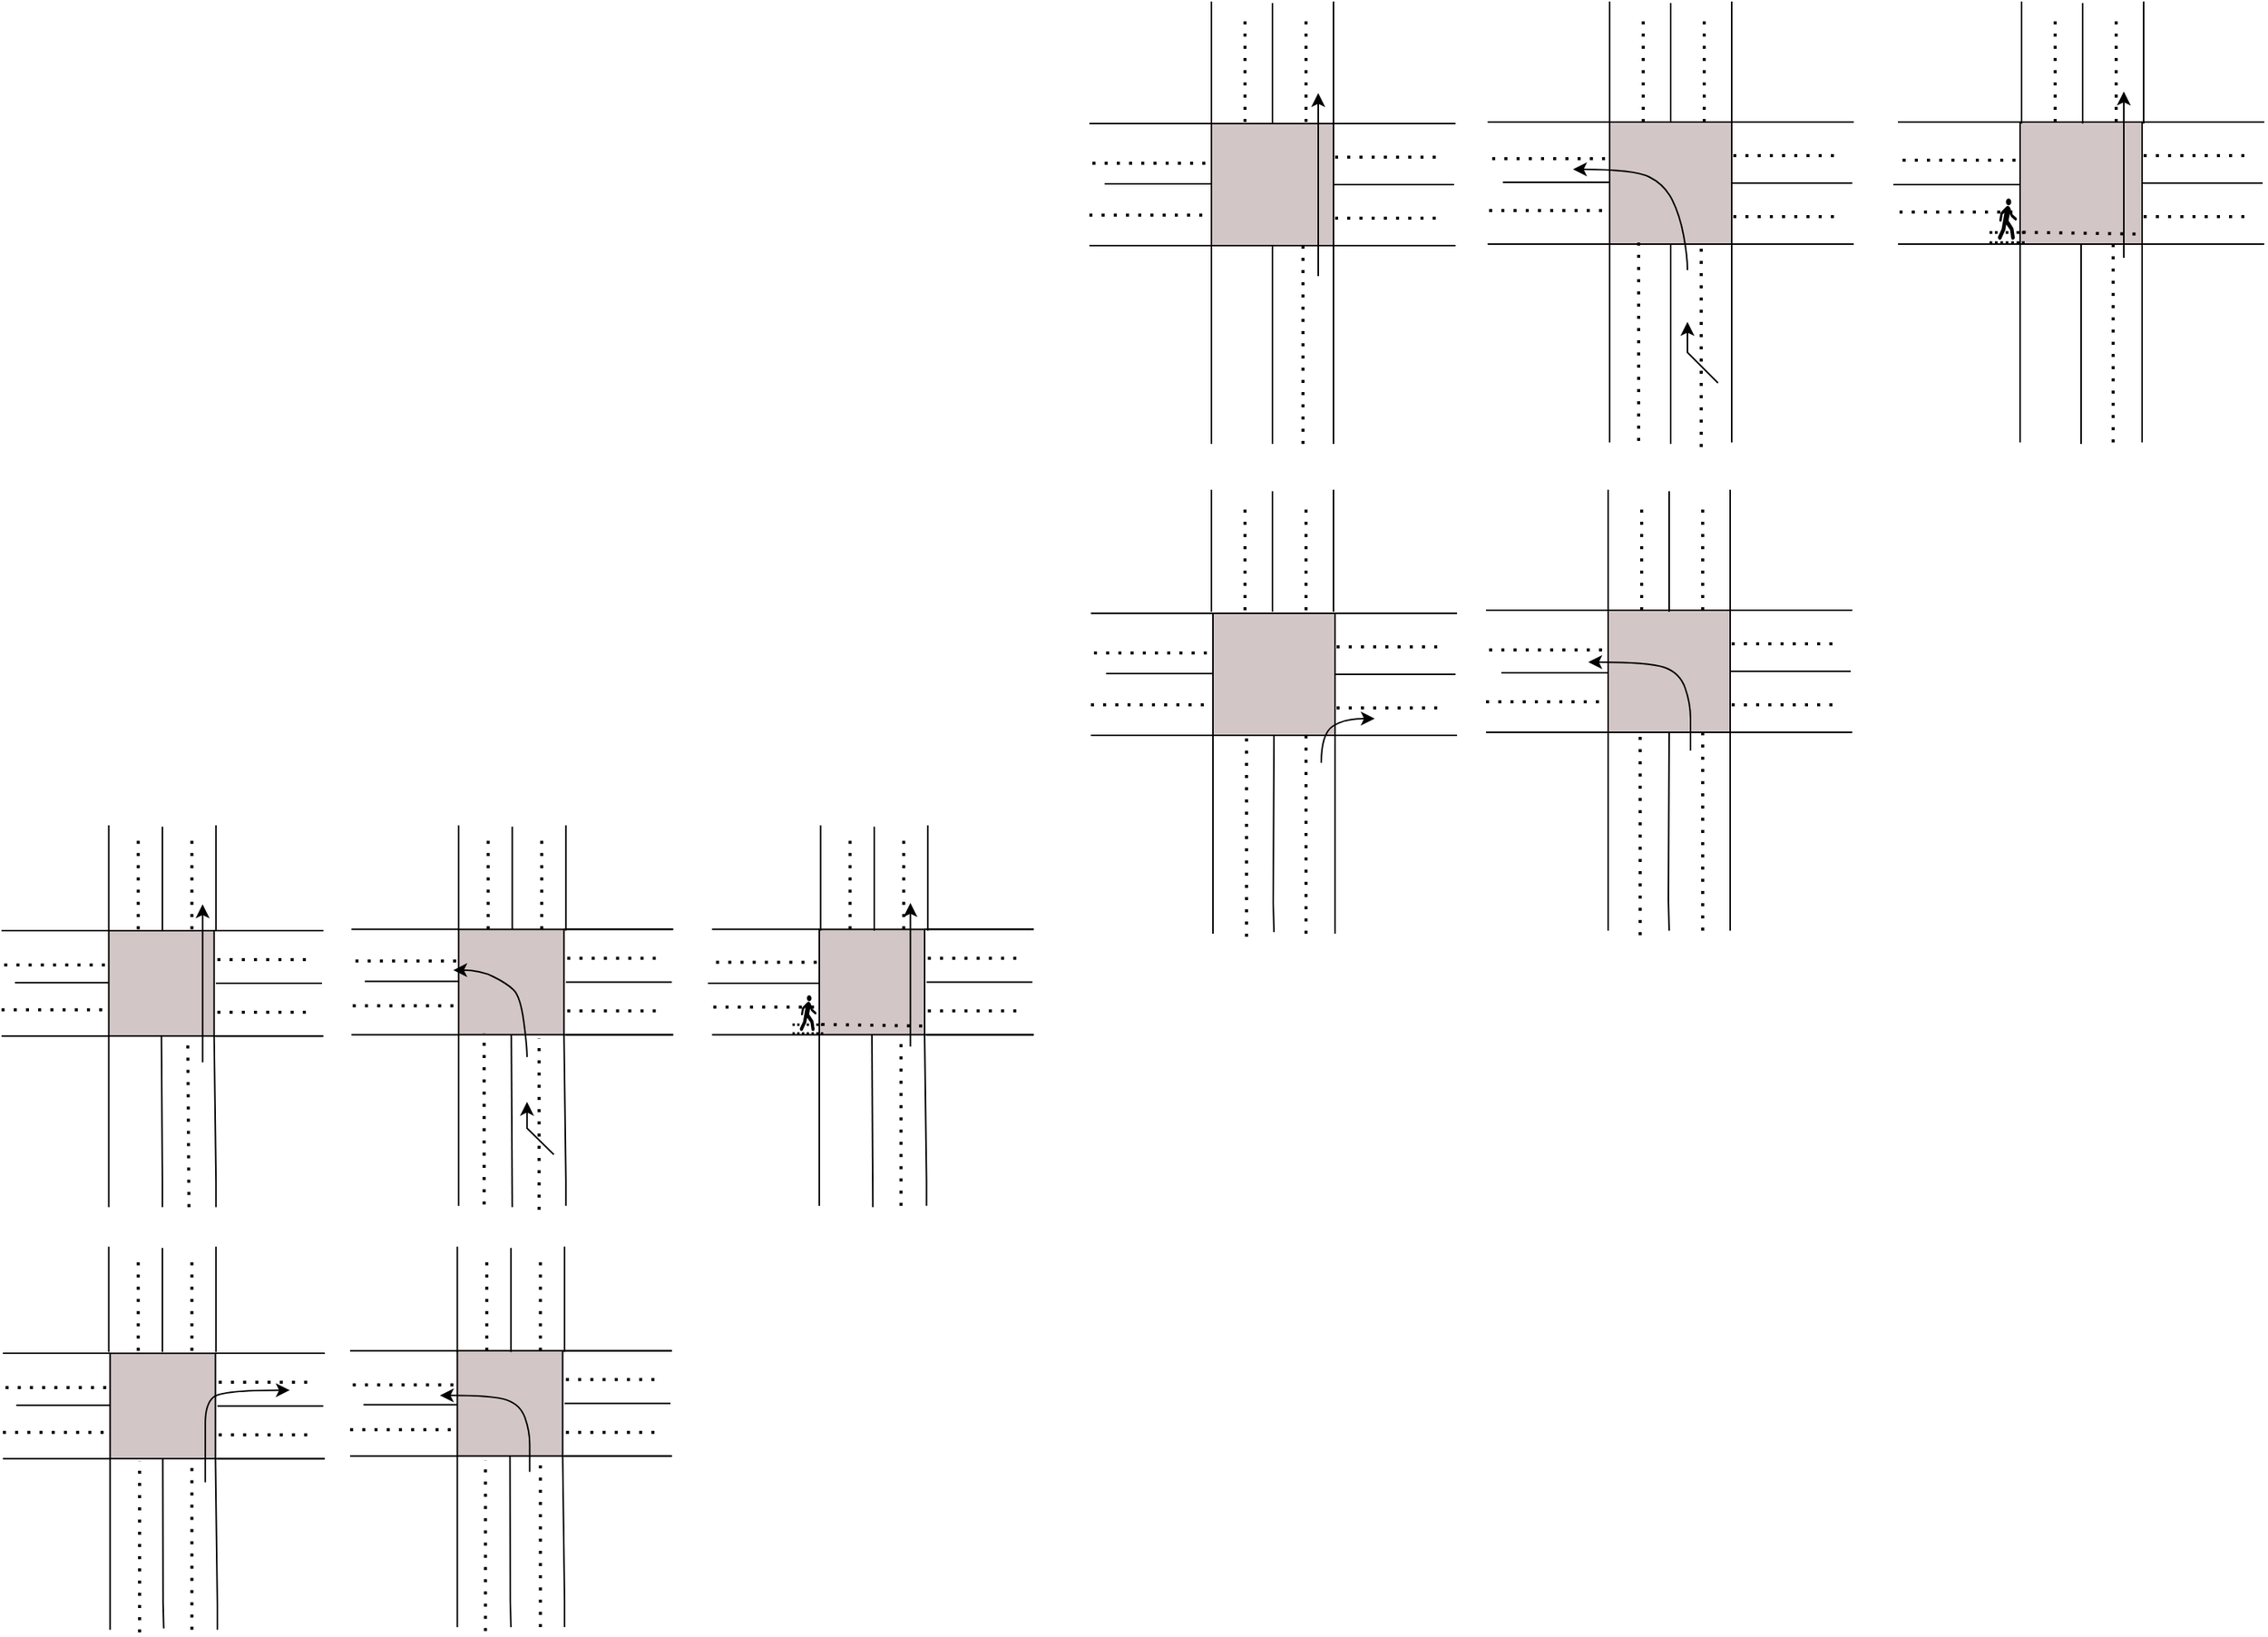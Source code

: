 <mxfile version="21.7.4" type="github">
  <diagram name="Page-1" id="eHVsndWZNQYHEwz9tB8o">
    <mxGraphModel dx="1900" dy="1034" grid="1" gridSize="10" guides="1" tooltips="1" connect="1" arrows="1" fold="1" page="0" pageScale="1" pageWidth="1169" pageHeight="827" math="0" shadow="0">
      <root>
        <mxCell id="0" />
        <mxCell id="1" parent="0" />
        <mxCell id="lbXugLsnfdACKD_rXci8-161" value="" style="group" parent="1" vertex="1" connectable="0">
          <mxGeometry x="-580" y="500" width="666" height="529" as="geometry" />
        </mxCell>
        <mxCell id="lbXugLsnfdACKD_rXci8-162" value="" style="endArrow=none;html=1;rounded=0;" parent="lbXugLsnfdACKD_rXci8-161" edge="1">
          <mxGeometry width="50" height="50" relative="1" as="geometry">
            <mxPoint x="463.037" y="103.556" as="sourcePoint" />
            <mxPoint x="535.963" y="103.556" as="targetPoint" />
          </mxGeometry>
        </mxCell>
        <mxCell id="lbXugLsnfdACKD_rXci8-163" value="" style="group" parent="lbXugLsnfdACKD_rXci8-161" vertex="1" connectable="0">
          <mxGeometry x="228.443" y="276.15" width="212.628" height="249.398" as="geometry" />
        </mxCell>
        <mxCell id="lbXugLsnfdACKD_rXci8-164" value="" style="group" parent="lbXugLsnfdACKD_rXci8-163" vertex="1" connectable="0">
          <mxGeometry y="68.175" width="212.628" height="181.223" as="geometry" />
        </mxCell>
        <mxCell id="lbXugLsnfdACKD_rXci8-165" value="" style="whiteSpace=wrap;html=1;aspect=fixed;strokeColor=#000000;fillColor=#d2c6c6;" parent="lbXugLsnfdACKD_rXci8-164" vertex="1">
          <mxGeometry x="70.29" width="69.038" height="69.038" as="geometry" />
        </mxCell>
        <mxCell id="lbXugLsnfdACKD_rXci8-166" value="" style="endArrow=none;html=1;rounded=0;entryX=0;entryY=1;entryDx=0;entryDy=0;" parent="lbXugLsnfdACKD_rXci8-164" target="lbXugLsnfdACKD_rXci8-165" edge="1">
          <mxGeometry width="50" height="50" relative="1" as="geometry">
            <mxPoint x="70.29" y="181.223" as="sourcePoint" />
            <mxPoint x="351.451" y="138.075" as="targetPoint" />
          </mxGeometry>
        </mxCell>
        <mxCell id="lbXugLsnfdACKD_rXci8-167" value="" style="endArrow=none;html=1;rounded=0;entryX=1;entryY=1;entryDx=0;entryDy=0;" parent="lbXugLsnfdACKD_rXci8-164" target="lbXugLsnfdACKD_rXci8-165" edge="1">
          <mxGeometry width="50" height="50" relative="1" as="geometry">
            <mxPoint x="140.58" y="181.223" as="sourcePoint" />
            <mxPoint x="140.58" y="69.9" as="targetPoint" />
            <Array as="points">
              <mxPoint x="140.58" y="164.827" />
            </Array>
          </mxGeometry>
        </mxCell>
        <mxCell id="lbXugLsnfdACKD_rXci8-168" value="" style="endArrow=none;html=1;rounded=0;entryX=0.5;entryY=1;entryDx=0;entryDy=0;exitX=1;exitY=0.25;exitDx=0;exitDy=0;" parent="lbXugLsnfdACKD_rXci8-164" target="lbXugLsnfdACKD_rXci8-165" edge="1">
          <mxGeometry width="50" height="50" relative="1" as="geometry">
            <mxPoint x="105.435" y="181.223" as="sourcePoint" />
            <mxPoint x="105.435" y="77.667" as="targetPoint" />
            <Array as="points">
              <mxPoint x="104.996" y="163.964" />
            </Array>
          </mxGeometry>
        </mxCell>
        <mxCell id="lbXugLsnfdACKD_rXci8-169" value="" style="endArrow=none;html=1;rounded=0;" parent="lbXugLsnfdACKD_rXci8-164" edge="1">
          <mxGeometry width="50" height="50" relative="1" as="geometry">
            <mxPoint y="69.038" as="sourcePoint" />
            <mxPoint x="70.29" y="69.038" as="targetPoint" />
          </mxGeometry>
        </mxCell>
        <mxCell id="lbXugLsnfdACKD_rXci8-170" value="" style="endArrow=none;html=1;rounded=0;exitX=1;exitY=0;exitDx=0;exitDy=0;" parent="lbXugLsnfdACKD_rXci8-164" source="lbXugLsnfdACKD_rXci8-165" edge="1">
          <mxGeometry width="50" height="50" relative="1" as="geometry">
            <mxPoint x="175.726" y="8.63" as="sourcePoint" />
            <mxPoint x="210.871" as="targetPoint" />
          </mxGeometry>
        </mxCell>
        <mxCell id="lbXugLsnfdACKD_rXci8-171" value="" style="endArrow=none;html=1;rounded=0;" parent="lbXugLsnfdACKD_rXci8-164" edge="1">
          <mxGeometry width="50" height="50" relative="1" as="geometry">
            <mxPoint as="sourcePoint" />
            <mxPoint x="70.29" as="targetPoint" />
          </mxGeometry>
        </mxCell>
        <mxCell id="lbXugLsnfdACKD_rXci8-172" value="" style="endArrow=none;html=1;rounded=0;exitX=1;exitY=1;exitDx=0;exitDy=0;" parent="lbXugLsnfdACKD_rXci8-164" source="lbXugLsnfdACKD_rXci8-165" edge="1">
          <mxGeometry width="50" height="50" relative="1" as="geometry">
            <mxPoint x="351.451" y="207.113" as="sourcePoint" />
            <mxPoint x="210.871" y="69.038" as="targetPoint" />
          </mxGeometry>
        </mxCell>
        <mxCell id="lbXugLsnfdACKD_rXci8-173" value="" style="endArrow=none;dashed=1;html=1;dashPattern=1 3;strokeWidth=2;rounded=0;entryX=0.25;entryY=1;entryDx=0;entryDy=0;exitX=1;exitY=0.75;exitDx=0;exitDy=0;" parent="lbXugLsnfdACKD_rXci8-164" edge="1">
          <mxGeometry width="50" height="50" relative="1" as="geometry">
            <mxPoint x="124.765" y="181.223" as="sourcePoint" />
            <mxPoint x="124.765" y="69.038" as="targetPoint" />
          </mxGeometry>
        </mxCell>
        <mxCell id="lbXugLsnfdACKD_rXci8-174" value="" style="endArrow=none;dashed=1;html=1;dashPattern=1 3;strokeWidth=2;rounded=0;entryX=0;entryY=0.75;entryDx=0;entryDy=0;" parent="lbXugLsnfdACKD_rXci8-164" target="lbXugLsnfdACKD_rXci8-165" edge="1">
          <mxGeometry width="50" height="50" relative="1" as="geometry">
            <mxPoint y="51.778" as="sourcePoint" />
            <mxPoint x="96.649" y="77.667" as="targetPoint" />
            <Array as="points">
              <mxPoint x="35.145" y="51.778" />
            </Array>
          </mxGeometry>
        </mxCell>
        <mxCell id="lbXugLsnfdACKD_rXci8-175" value="" style="endArrow=none;dashed=1;html=1;dashPattern=1 3;strokeWidth=2;rounded=0;entryX=0;entryY=0.75;entryDx=0;entryDy=0;" parent="lbXugLsnfdACKD_rXci8-164" edge="1">
          <mxGeometry width="50" height="50" relative="1" as="geometry">
            <mxPoint x="1.757" y="22.437" as="sourcePoint" />
            <mxPoint x="72.047" y="22.437" as="targetPoint" />
            <Array as="points">
              <mxPoint x="36.902" y="22.437" />
            </Array>
          </mxGeometry>
        </mxCell>
        <mxCell id="lbXugLsnfdACKD_rXci8-176" value="" style="shape=image;html=1;verticalAlign=top;verticalLabelPosition=bottom;labelBackgroundColor=#ffffff;imageAspect=0;aspect=fixed;image=https://cdn2.iconfinder.com/data/icons/crystalproject/128x128/apps/daemons.png" parent="lbXugLsnfdACKD_rXci8-164" vertex="1">
          <mxGeometry x="93.135" y="46.6" width="24.163" height="24.163" as="geometry" />
        </mxCell>
        <mxCell id="lbXugLsnfdACKD_rXci8-177" value="" style="curved=1;endArrow=classic;html=1;rounded=0;" parent="lbXugLsnfdACKD_rXci8-164" edge="1">
          <mxGeometry width="50" height="50" relative="1" as="geometry">
            <mxPoint x="117.736" y="79.393" as="sourcePoint" />
            <mxPoint x="58.868" y="29.341" as="targetPoint" />
            <Array as="points">
              <mxPoint x="117.736" y="69.9" />
              <mxPoint x="117.736" y="69.9" />
              <mxPoint x="117.736" y="69.9" />
              <mxPoint x="117.736" y="52.641" />
              <mxPoint x="111.586" y="35.382" />
              <mxPoint x="94.013" y="29.341" />
            </Array>
          </mxGeometry>
        </mxCell>
        <mxCell id="lbXugLsnfdACKD_rXci8-178" value="" style="shape=image;html=1;verticalAlign=top;verticalLabelPosition=bottom;labelBackgroundColor=#ffffff;imageAspect=0;aspect=fixed;image=https://cdn4.iconfinder.com/data/icons/transportation-190/1000/transport_automobile_auto_sedan_car_transportation_vehicle-128.png;rotation=90;" parent="lbXugLsnfdACKD_rXci8-164" vertex="1">
          <mxGeometry x="99.285" y="112.186" width="34.519" height="34.519" as="geometry" />
        </mxCell>
        <mxCell id="lbXugLsnfdACKD_rXci8-179" value="" style="group;rotation=90;" parent="lbXugLsnfdACKD_rXci8-164" vertex="1" connectable="0">
          <mxGeometry x="140.58" width="70.29" height="69.038" as="geometry" />
        </mxCell>
        <mxCell id="lbXugLsnfdACKD_rXci8-180" value="" style="endArrow=none;html=1;rounded=0;" parent="lbXugLsnfdACKD_rXci8-179" edge="1">
          <mxGeometry width="50" height="50" relative="1" as="geometry">
            <mxPoint x="70.29" as="sourcePoint" />
            <mxPoint as="targetPoint" />
          </mxGeometry>
        </mxCell>
        <mxCell id="lbXugLsnfdACKD_rXci8-181" value="" style="endArrow=none;html=1;rounded=0;" parent="lbXugLsnfdACKD_rXci8-179" edge="1">
          <mxGeometry width="50" height="50" relative="1" as="geometry">
            <mxPoint x="69.412" y="34.519" as="sourcePoint" />
            <mxPoint y="34.519" as="targetPoint" />
          </mxGeometry>
        </mxCell>
        <mxCell id="lbXugLsnfdACKD_rXci8-182" value="" style="endArrow=none;html=1;rounded=0;" parent="lbXugLsnfdACKD_rXci8-179" edge="1">
          <mxGeometry width="50" height="50" relative="1" as="geometry">
            <mxPoint x="70.29" y="69.038" as="sourcePoint" />
            <mxPoint y="69.038" as="targetPoint" />
          </mxGeometry>
        </mxCell>
        <mxCell id="lbXugLsnfdACKD_rXci8-183" value="" style="endArrow=none;dashed=1;html=1;dashPattern=1 3;strokeWidth=2;rounded=0;exitX=1;exitY=0.75;exitDx=0;exitDy=0;" parent="lbXugLsnfdACKD_rXci8-179" edge="1">
          <mxGeometry width="50" height="50" relative="1" as="geometry">
            <mxPoint x="0.879" y="18.985" as="sourcePoint" />
            <mxPoint x="61.504" y="18.985" as="targetPoint" />
          </mxGeometry>
        </mxCell>
        <mxCell id="lbXugLsnfdACKD_rXci8-184" value="" style="endArrow=none;dashed=1;html=1;dashPattern=1 3;strokeWidth=2;rounded=0;exitX=1;exitY=0.75;exitDx=0;exitDy=0;" parent="lbXugLsnfdACKD_rXci8-179" edge="1">
          <mxGeometry width="50" height="50" relative="1" as="geometry">
            <mxPoint x="0.879" y="53.504" as="sourcePoint" />
            <mxPoint x="61.504" y="53.504" as="targetPoint" />
          </mxGeometry>
        </mxCell>
        <mxCell id="lbXugLsnfdACKD_rXci8-185" value="" style="endArrow=none;html=1;rounded=0;" parent="lbXugLsnfdACKD_rXci8-164" edge="1">
          <mxGeometry width="50" height="50" relative="1" as="geometry">
            <mxPoint x="8.786" y="35.382" as="sourcePoint" />
            <mxPoint x="70.29" y="35.382" as="targetPoint" />
          </mxGeometry>
        </mxCell>
        <mxCell id="lbXugLsnfdACKD_rXci8-186" value="" style="group" parent="lbXugLsnfdACKD_rXci8-163" vertex="1" connectable="0">
          <mxGeometry x="70.29" width="70.29" height="69.038" as="geometry" />
        </mxCell>
        <mxCell id="lbXugLsnfdACKD_rXci8-187" value="" style="endArrow=none;html=1;rounded=0;" parent="lbXugLsnfdACKD_rXci8-186" edge="1">
          <mxGeometry width="50" height="50" relative="1" as="geometry">
            <mxPoint as="sourcePoint" />
            <mxPoint y="69.038" as="targetPoint" />
          </mxGeometry>
        </mxCell>
        <mxCell id="lbXugLsnfdACKD_rXci8-188" value="" style="endArrow=none;html=1;rounded=0;" parent="lbXugLsnfdACKD_rXci8-186" edge="1">
          <mxGeometry width="50" height="50" relative="1" as="geometry">
            <mxPoint x="35.145" y="0.863" as="sourcePoint" />
            <mxPoint x="35.145" y="69.038" as="targetPoint" />
          </mxGeometry>
        </mxCell>
        <mxCell id="lbXugLsnfdACKD_rXci8-189" value="" style="endArrow=none;html=1;rounded=0;" parent="lbXugLsnfdACKD_rXci8-186" edge="1">
          <mxGeometry width="50" height="50" relative="1" as="geometry">
            <mxPoint x="70.29" as="sourcePoint" />
            <mxPoint x="70.29" y="69.038" as="targetPoint" />
          </mxGeometry>
        </mxCell>
        <mxCell id="lbXugLsnfdACKD_rXci8-190" value="" style="endArrow=none;dashed=1;html=1;dashPattern=1 3;strokeWidth=2;rounded=0;exitX=1;exitY=0.75;exitDx=0;exitDy=0;" parent="lbXugLsnfdACKD_rXci8-186" edge="1">
          <mxGeometry width="50" height="50" relative="1" as="geometry">
            <mxPoint x="19.33" y="68.175" as="sourcePoint" />
            <mxPoint x="19.33" y="8.63" as="targetPoint" />
          </mxGeometry>
        </mxCell>
        <mxCell id="lbXugLsnfdACKD_rXci8-191" value="" style="endArrow=none;dashed=1;html=1;dashPattern=1 3;strokeWidth=2;rounded=0;exitX=1;exitY=0.75;exitDx=0;exitDy=0;" parent="lbXugLsnfdACKD_rXci8-186" edge="1">
          <mxGeometry width="50" height="50" relative="1" as="geometry">
            <mxPoint x="54.475" y="68.175" as="sourcePoint" />
            <mxPoint x="54.475" y="8.63" as="targetPoint" />
          </mxGeometry>
        </mxCell>
        <mxCell id="lbXugLsnfdACKD_rXci8-192" value="" style="endArrow=classic;html=1;rounded=0;" parent="lbXugLsnfdACKD_rXci8-161" edge="1">
          <mxGeometry width="50" height="50" relative="1" as="geometry">
            <mxPoint x="361.995" y="215.742" as="sourcePoint" />
            <mxPoint x="344.422" y="181.223" as="targetPoint" />
            <Array as="points">
              <mxPoint x="344.422" y="198.483" />
            </Array>
          </mxGeometry>
        </mxCell>
        <mxCell id="lbXugLsnfdACKD_rXci8-193" value="" style="endArrow=none;dashed=1;html=1;dashPattern=1 3;strokeWidth=2;rounded=0;entryX=0;entryY=0.75;entryDx=0;entryDy=0;" parent="lbXugLsnfdACKD_rXci8-161" edge="1">
          <mxGeometry width="50" height="50" relative="1" as="geometry">
            <mxPoint x="230.201" y="118.227" as="sourcePoint" />
            <mxPoint x="300.491" y="118.227" as="targetPoint" />
            <Array as="points">
              <mxPoint x="265.346" y="118.227" />
            </Array>
          </mxGeometry>
        </mxCell>
        <mxCell id="lbXugLsnfdACKD_rXci8-194" value="" style="endArrow=none;dashed=1;html=1;dashPattern=1 3;strokeWidth=2;rounded=0;entryX=0;entryY=0.75;entryDx=0;entryDy=0;" parent="lbXugLsnfdACKD_rXci8-161" edge="1">
          <mxGeometry width="50" height="50" relative="1" as="geometry">
            <mxPoint x="231.958" y="88.886" as="sourcePoint" />
            <mxPoint x="302.248" y="88.886" as="targetPoint" />
            <Array as="points">
              <mxPoint x="267.103" y="88.886" />
            </Array>
          </mxGeometry>
        </mxCell>
        <mxCell id="lbXugLsnfdACKD_rXci8-195" value="" style="group" parent="lbXugLsnfdACKD_rXci8-161" vertex="1" connectable="0">
          <mxGeometry x="0.879" y="276.15" width="210.871" height="251.124" as="geometry" />
        </mxCell>
        <mxCell id="lbXugLsnfdACKD_rXci8-196" value="" style="group" parent="lbXugLsnfdACKD_rXci8-195" vertex="1" connectable="0">
          <mxGeometry y="51.778" width="210.871" height="199.346" as="geometry" />
        </mxCell>
        <mxCell id="lbXugLsnfdACKD_rXci8-197" value="" style="whiteSpace=wrap;html=1;aspect=fixed;strokeColor=#000000;fillColor=#d2c6c6;" parent="lbXugLsnfdACKD_rXci8-196" vertex="1">
          <mxGeometry x="70.29" y="18.122" width="69.038" height="69.038" as="geometry" />
        </mxCell>
        <mxCell id="lbXugLsnfdACKD_rXci8-198" value="" style="endArrow=none;html=1;rounded=0;entryX=0;entryY=1;entryDx=0;entryDy=0;" parent="lbXugLsnfdACKD_rXci8-196" target="lbXugLsnfdACKD_rXci8-197" edge="1">
          <mxGeometry width="50" height="50" relative="1" as="geometry">
            <mxPoint x="70.29" y="199.346" as="sourcePoint" />
            <mxPoint x="351.451" y="156.197" as="targetPoint" />
          </mxGeometry>
        </mxCell>
        <mxCell id="lbXugLsnfdACKD_rXci8-199" value="" style="endArrow=none;html=1;rounded=0;entryX=1;entryY=1;entryDx=0;entryDy=0;" parent="lbXugLsnfdACKD_rXci8-196" target="lbXugLsnfdACKD_rXci8-197" edge="1">
          <mxGeometry width="50" height="50" relative="1" as="geometry">
            <mxPoint x="140.58" y="199.346" as="sourcePoint" />
            <mxPoint x="140.58" y="88.023" as="targetPoint" />
            <Array as="points">
              <mxPoint x="140.58" y="182.949" />
            </Array>
          </mxGeometry>
        </mxCell>
        <mxCell id="lbXugLsnfdACKD_rXci8-200" value="" style="endArrow=none;html=1;rounded=0;entryX=0.5;entryY=1;entryDx=0;entryDy=0;" parent="lbXugLsnfdACKD_rXci8-196" target="lbXugLsnfdACKD_rXci8-197" edge="1">
          <mxGeometry width="50" height="50" relative="1" as="geometry">
            <mxPoint x="105.435" y="198.483" as="sourcePoint" />
            <mxPoint x="105.435" y="95.79" as="targetPoint" />
            <Array as="points">
              <mxPoint x="104.996" y="182.086" />
            </Array>
          </mxGeometry>
        </mxCell>
        <mxCell id="lbXugLsnfdACKD_rXci8-201" value="" style="endArrow=none;html=1;rounded=0;" parent="lbXugLsnfdACKD_rXci8-196" edge="1">
          <mxGeometry width="50" height="50" relative="1" as="geometry">
            <mxPoint y="87.16" as="sourcePoint" />
            <mxPoint x="70.29" y="87.16" as="targetPoint" />
          </mxGeometry>
        </mxCell>
        <mxCell id="lbXugLsnfdACKD_rXci8-202" value="" style="shape=image;html=1;verticalAlign=top;verticalLabelPosition=bottom;labelBackgroundColor=#ffffff;imageAspect=0;aspect=fixed;image=https://cdn4.iconfinder.com/data/icons/transportation-190/1000/transport_automobile_auto_sedan_car_transportation_vehicle-128.png;rotation=90;" parent="lbXugLsnfdACKD_rXci8-196" vertex="1">
          <mxGeometry x="116.858" y="164.827" width="34.519" height="34.519" as="geometry" />
        </mxCell>
        <mxCell id="lbXugLsnfdACKD_rXci8-203" value="" style="endArrow=none;html=1;rounded=0;exitX=1;exitY=0;exitDx=0;exitDy=0;" parent="lbXugLsnfdACKD_rXci8-196" source="lbXugLsnfdACKD_rXci8-197" edge="1">
          <mxGeometry width="50" height="50" relative="1" as="geometry">
            <mxPoint x="175.726" y="26.752" as="sourcePoint" />
            <mxPoint x="210.871" y="18.122" as="targetPoint" />
          </mxGeometry>
        </mxCell>
        <mxCell id="lbXugLsnfdACKD_rXci8-204" value="" style="endArrow=none;html=1;rounded=0;" parent="lbXugLsnfdACKD_rXci8-196" edge="1">
          <mxGeometry width="50" height="50" relative="1" as="geometry">
            <mxPoint y="18.122" as="sourcePoint" />
            <mxPoint x="70.29" y="18.122" as="targetPoint" />
          </mxGeometry>
        </mxCell>
        <mxCell id="lbXugLsnfdACKD_rXci8-205" value="" style="endArrow=none;html=1;rounded=0;exitX=1;exitY=1;exitDx=0;exitDy=0;" parent="lbXugLsnfdACKD_rXci8-196" source="lbXugLsnfdACKD_rXci8-197" edge="1">
          <mxGeometry width="50" height="50" relative="1" as="geometry">
            <mxPoint x="351.451" y="225.235" as="sourcePoint" />
            <mxPoint x="210.871" y="87.16" as="targetPoint" />
          </mxGeometry>
        </mxCell>
        <mxCell id="lbXugLsnfdACKD_rXci8-206" value="" style="endArrow=none;dashed=1;html=1;dashPattern=1 3;strokeWidth=2;rounded=0;entryX=0.25;entryY=1;entryDx=0;entryDy=0;exitX=1;exitY=0.75;exitDx=0;exitDy=0;" parent="lbXugLsnfdACKD_rXci8-196" edge="1">
          <mxGeometry width="50" height="50" relative="1" as="geometry">
            <mxPoint x="123.887" y="199.346" as="sourcePoint" />
            <mxPoint x="123.887" y="87.16" as="targetPoint" />
          </mxGeometry>
        </mxCell>
        <mxCell id="lbXugLsnfdACKD_rXci8-207" value="" style="endArrow=none;dashed=1;html=1;dashPattern=1 3;strokeWidth=2;rounded=0;entryX=0;entryY=0.75;entryDx=0;entryDy=0;" parent="lbXugLsnfdACKD_rXci8-196" target="lbXugLsnfdACKD_rXci8-197" edge="1">
          <mxGeometry width="50" height="50" relative="1" as="geometry">
            <mxPoint y="69.9" as="sourcePoint" />
            <mxPoint x="96.649" y="95.79" as="targetPoint" />
            <Array as="points">
              <mxPoint x="35.145" y="69.9" />
            </Array>
          </mxGeometry>
        </mxCell>
        <mxCell id="lbXugLsnfdACKD_rXci8-208" value="" style="endArrow=none;dashed=1;html=1;dashPattern=1 3;strokeWidth=2;rounded=0;entryX=0;entryY=0.75;entryDx=0;entryDy=0;" parent="lbXugLsnfdACKD_rXci8-196" edge="1">
          <mxGeometry width="50" height="50" relative="1" as="geometry">
            <mxPoint x="1.757" y="40.56" as="sourcePoint" />
            <mxPoint x="72.047" y="40.56" as="targetPoint" />
            <Array as="points">
              <mxPoint x="36.902" y="40.56" />
            </Array>
          </mxGeometry>
        </mxCell>
        <mxCell id="lbXugLsnfdACKD_rXci8-209" value="" style="shape=image;html=1;verticalAlign=top;verticalLabelPosition=bottom;labelBackgroundColor=#ffffff;imageAspect=0;aspect=fixed;image=https://cdn2.iconfinder.com/data/icons/crystalproject/128x128/apps/daemons.png" parent="lbXugLsnfdACKD_rXci8-196" vertex="1">
          <mxGeometry x="93.135" y="63.86" width="24.163" height="24.163" as="geometry" />
        </mxCell>
        <mxCell id="lbXugLsnfdACKD_rXci8-210" value="" style="curved=1;endArrow=classic;html=1;rounded=0;" parent="lbXugLsnfdACKD_rXci8-196" edge="1">
          <mxGeometry width="50" height="50" relative="1" as="geometry">
            <mxPoint x="132.673" y="102.693" as="sourcePoint" />
            <mxPoint x="188.026" y="42.285" as="targetPoint" />
            <Array as="points">
              <mxPoint x="132.673" y="76.804" />
              <mxPoint x="132.673" y="50.915" />
              <mxPoint x="144.095" y="42.285" />
            </Array>
          </mxGeometry>
        </mxCell>
        <mxCell id="lbXugLsnfdACKD_rXci8-211" value="" style="group;rotation=90;" parent="lbXugLsnfdACKD_rXci8-196" vertex="1" connectable="0">
          <mxGeometry x="140.58" y="18.122" width="70.29" height="69.038" as="geometry" />
        </mxCell>
        <mxCell id="lbXugLsnfdACKD_rXci8-212" value="" style="endArrow=none;html=1;rounded=0;" parent="lbXugLsnfdACKD_rXci8-211" edge="1">
          <mxGeometry width="50" height="50" relative="1" as="geometry">
            <mxPoint x="70.29" as="sourcePoint" />
            <mxPoint as="targetPoint" />
          </mxGeometry>
        </mxCell>
        <mxCell id="lbXugLsnfdACKD_rXci8-213" value="" style="endArrow=none;html=1;rounded=0;" parent="lbXugLsnfdACKD_rXci8-211" edge="1">
          <mxGeometry width="50" height="50" relative="1" as="geometry">
            <mxPoint x="69.412" y="34.519" as="sourcePoint" />
            <mxPoint y="34.519" as="targetPoint" />
          </mxGeometry>
        </mxCell>
        <mxCell id="lbXugLsnfdACKD_rXci8-214" value="" style="endArrow=none;html=1;rounded=0;" parent="lbXugLsnfdACKD_rXci8-211" edge="1">
          <mxGeometry width="50" height="50" relative="1" as="geometry">
            <mxPoint x="70.29" y="69.038" as="sourcePoint" />
            <mxPoint y="69.038" as="targetPoint" />
          </mxGeometry>
        </mxCell>
        <mxCell id="lbXugLsnfdACKD_rXci8-215" value="" style="endArrow=none;dashed=1;html=1;dashPattern=1 3;strokeWidth=2;rounded=0;exitX=1;exitY=0.75;exitDx=0;exitDy=0;" parent="lbXugLsnfdACKD_rXci8-211" edge="1">
          <mxGeometry width="50" height="50" relative="1" as="geometry">
            <mxPoint x="0.879" y="18.985" as="sourcePoint" />
            <mxPoint x="61.504" y="18.985" as="targetPoint" />
          </mxGeometry>
        </mxCell>
        <mxCell id="lbXugLsnfdACKD_rXci8-216" value="" style="endArrow=none;dashed=1;html=1;dashPattern=1 3;strokeWidth=2;rounded=0;exitX=1;exitY=0.75;exitDx=0;exitDy=0;" parent="lbXugLsnfdACKD_rXci8-211" edge="1">
          <mxGeometry width="50" height="50" relative="1" as="geometry">
            <mxPoint x="0.879" y="53.504" as="sourcePoint" />
            <mxPoint x="61.504" y="53.504" as="targetPoint" />
          </mxGeometry>
        </mxCell>
        <mxCell id="lbXugLsnfdACKD_rXci8-217" value="" style="endArrow=none;html=1;rounded=0;" parent="lbXugLsnfdACKD_rXci8-196" edge="1">
          <mxGeometry width="50" height="50" relative="1" as="geometry">
            <mxPoint x="8.786" y="52.227" as="sourcePoint" />
            <mxPoint x="70.29" y="52.227" as="targetPoint" />
          </mxGeometry>
        </mxCell>
        <mxCell id="lbXugLsnfdACKD_rXci8-218" value="" style="group" parent="lbXugLsnfdACKD_rXci8-195" vertex="1" connectable="0">
          <mxGeometry x="69.412" width="70.29" height="69.038" as="geometry" />
        </mxCell>
        <mxCell id="lbXugLsnfdACKD_rXci8-219" value="" style="endArrow=none;html=1;rounded=0;" parent="lbXugLsnfdACKD_rXci8-218" edge="1">
          <mxGeometry width="50" height="50" relative="1" as="geometry">
            <mxPoint as="sourcePoint" />
            <mxPoint y="69.038" as="targetPoint" />
          </mxGeometry>
        </mxCell>
        <mxCell id="lbXugLsnfdACKD_rXci8-220" value="" style="endArrow=none;html=1;rounded=0;" parent="lbXugLsnfdACKD_rXci8-218" edge="1">
          <mxGeometry width="50" height="50" relative="1" as="geometry">
            <mxPoint x="35.145" y="0.863" as="sourcePoint" />
            <mxPoint x="35.145" y="69.038" as="targetPoint" />
          </mxGeometry>
        </mxCell>
        <mxCell id="lbXugLsnfdACKD_rXci8-221" value="" style="endArrow=none;html=1;rounded=0;" parent="lbXugLsnfdACKD_rXci8-218" edge="1">
          <mxGeometry width="50" height="50" relative="1" as="geometry">
            <mxPoint x="70.29" as="sourcePoint" />
            <mxPoint x="70.29" y="69.038" as="targetPoint" />
          </mxGeometry>
        </mxCell>
        <mxCell id="lbXugLsnfdACKD_rXci8-222" value="" style="endArrow=none;dashed=1;html=1;dashPattern=1 3;strokeWidth=2;rounded=0;exitX=1;exitY=0.75;exitDx=0;exitDy=0;" parent="lbXugLsnfdACKD_rXci8-218" edge="1">
          <mxGeometry width="50" height="50" relative="1" as="geometry">
            <mxPoint x="19.33" y="68.175" as="sourcePoint" />
            <mxPoint x="19.33" y="8.63" as="targetPoint" />
          </mxGeometry>
        </mxCell>
        <mxCell id="lbXugLsnfdACKD_rXci8-223" value="" style="endArrow=none;dashed=1;html=1;dashPattern=1 3;strokeWidth=2;rounded=0;exitX=1;exitY=0.75;exitDx=0;exitDy=0;" parent="lbXugLsnfdACKD_rXci8-218" edge="1">
          <mxGeometry width="50" height="50" relative="1" as="geometry">
            <mxPoint x="54.475" y="68.175" as="sourcePoint" />
            <mxPoint x="54.475" y="8.63" as="targetPoint" />
          </mxGeometry>
        </mxCell>
        <mxCell id="lbXugLsnfdACKD_rXci8-224" value="" style="group" parent="lbXugLsnfdACKD_rXci8-161" vertex="1" connectable="0">
          <mxGeometry x="455.129" width="210.871" height="250.261" as="geometry" />
        </mxCell>
        <mxCell id="lbXugLsnfdACKD_rXci8-225" value="" style="group" parent="lbXugLsnfdACKD_rXci8-224" vertex="1" connectable="0">
          <mxGeometry x="10.544" y="68.175" width="210.871" height="182.086" as="geometry" />
        </mxCell>
        <mxCell id="lbXugLsnfdACKD_rXci8-226" value="" style="endArrow=none;html=1;rounded=0;" parent="lbXugLsnfdACKD_rXci8-225" edge="1">
          <mxGeometry width="50" height="50" relative="1" as="geometry">
            <mxPoint y="69.038" as="sourcePoint" />
            <mxPoint x="70.29" y="69.038" as="targetPoint" />
          </mxGeometry>
        </mxCell>
        <mxCell id="lbXugLsnfdACKD_rXci8-227" value="" style="endArrow=none;html=1;rounded=0;" parent="lbXugLsnfdACKD_rXci8-225" edge="1">
          <mxGeometry width="50" height="50" relative="1" as="geometry">
            <mxPoint as="sourcePoint" />
            <mxPoint x="70.29" as="targetPoint" />
          </mxGeometry>
        </mxCell>
        <mxCell id="lbXugLsnfdACKD_rXci8-228" value="" style="endArrow=none;dashed=1;html=1;dashPattern=1 3;strokeWidth=2;rounded=0;entryX=0;entryY=0.75;entryDx=0;entryDy=0;" parent="lbXugLsnfdACKD_rXci8-225" edge="1">
          <mxGeometry width="50" height="50" relative="1" as="geometry">
            <mxPoint x="0.879" y="50.915" as="sourcePoint" />
            <mxPoint x="71.169" y="50.915" as="targetPoint" />
            <Array as="points">
              <mxPoint x="36.024" y="50.915" />
            </Array>
          </mxGeometry>
        </mxCell>
        <mxCell id="lbXugLsnfdACKD_rXci8-229" value="" style="group" parent="lbXugLsnfdACKD_rXci8-225" vertex="1" connectable="0">
          <mxGeometry x="37.781" width="173.09" height="182.086" as="geometry" />
        </mxCell>
        <mxCell id="lbXugLsnfdACKD_rXci8-230" value="" style="whiteSpace=wrap;html=1;aspect=fixed;fillColor=#d2c6c6;strokeColor=#000000;" parent="lbXugLsnfdACKD_rXci8-229" vertex="1">
          <mxGeometry x="32.509" width="69.038" height="69.038" as="geometry" />
        </mxCell>
        <mxCell id="lbXugLsnfdACKD_rXci8-231" value="" style="endArrow=none;html=1;rounded=0;entryX=0;entryY=1;entryDx=0;entryDy=0;" parent="lbXugLsnfdACKD_rXci8-229" target="lbXugLsnfdACKD_rXci8-230" edge="1">
          <mxGeometry width="50" height="50" relative="1" as="geometry">
            <mxPoint x="32.509" y="181.223" as="sourcePoint" />
            <mxPoint x="313.67" y="138.075" as="targetPoint" />
          </mxGeometry>
        </mxCell>
        <mxCell id="lbXugLsnfdACKD_rXci8-232" value="" style="endArrow=none;html=1;rounded=0;entryX=1;entryY=1;entryDx=0;entryDy=0;" parent="lbXugLsnfdACKD_rXci8-229" target="lbXugLsnfdACKD_rXci8-230" edge="1">
          <mxGeometry width="50" height="50" relative="1" as="geometry">
            <mxPoint x="102.799" y="181.223" as="sourcePoint" />
            <mxPoint x="102.799" y="69.9" as="targetPoint" />
            <Array as="points">
              <mxPoint x="102.799" y="164.827" />
            </Array>
          </mxGeometry>
        </mxCell>
        <mxCell id="lbXugLsnfdACKD_rXci8-233" value="" style="endArrow=none;html=1;rounded=0;entryX=0.5;entryY=1;entryDx=0;entryDy=0;" parent="lbXugLsnfdACKD_rXci8-229" target="lbXugLsnfdACKD_rXci8-230" edge="1">
          <mxGeometry width="50" height="50" relative="1" as="geometry">
            <mxPoint x="67.654" y="182.086" as="sourcePoint" />
            <mxPoint x="67.654" y="77.667" as="targetPoint" />
            <Array as="points" />
          </mxGeometry>
        </mxCell>
        <mxCell id="lbXugLsnfdACKD_rXci8-234" value="" style="shape=image;html=1;verticalAlign=top;verticalLabelPosition=bottom;labelBackgroundColor=#ffffff;imageAspect=0;aspect=fixed;image=https://cdn4.iconfinder.com/data/icons/transportation-190/1000/transport_automobile_auto_sedan_car_transportation_vehicle-128.png;rotation=90;" parent="lbXugLsnfdACKD_rXci8-229" vertex="1">
          <mxGeometry x="78.198" y="148.431" width="34.519" height="34.519" as="geometry" />
        </mxCell>
        <mxCell id="lbXugLsnfdACKD_rXci8-235" value="" style="endArrow=none;html=1;rounded=0;exitX=1;exitY=0;exitDx=0;exitDy=0;" parent="lbXugLsnfdACKD_rXci8-229" source="lbXugLsnfdACKD_rXci8-230" edge="1">
          <mxGeometry width="50" height="50" relative="1" as="geometry">
            <mxPoint x="137.945" y="8.63" as="sourcePoint" />
            <mxPoint x="173.09" as="targetPoint" />
          </mxGeometry>
        </mxCell>
        <mxCell id="lbXugLsnfdACKD_rXci8-236" value="" style="endArrow=none;html=1;rounded=0;exitX=1;exitY=1;exitDx=0;exitDy=0;" parent="lbXugLsnfdACKD_rXci8-229" source="lbXugLsnfdACKD_rXci8-230" edge="1">
          <mxGeometry width="50" height="50" relative="1" as="geometry">
            <mxPoint x="313.67" y="207.113" as="sourcePoint" />
            <mxPoint x="173.09" y="69.038" as="targetPoint" />
          </mxGeometry>
        </mxCell>
        <mxCell id="lbXugLsnfdACKD_rXci8-237" value="" style="endArrow=classic;html=1;rounded=0;" parent="lbXugLsnfdACKD_rXci8-229" edge="1">
          <mxGeometry width="50" height="50" relative="1" as="geometry">
            <mxPoint x="92.256" y="76.804" as="sourcePoint" />
            <mxPoint x="92.256" y="-17.259" as="targetPoint" />
            <Array as="points">
              <mxPoint x="92.256" y="55.23" />
            </Array>
          </mxGeometry>
        </mxCell>
        <mxCell id="lbXugLsnfdACKD_rXci8-238" value="" style="endArrow=none;dashed=1;html=1;dashPattern=1 3;strokeWidth=2;rounded=0;exitX=0.021;exitY=0.903;exitDx=0;exitDy=0;exitPerimeter=0;entryX=0.992;entryY=0.918;entryDx=0;entryDy=0;entryPerimeter=0;" parent="lbXugLsnfdACKD_rXci8-229" source="lbXugLsnfdACKD_rXci8-230" target="lbXugLsnfdACKD_rXci8-230" edge="1">
          <mxGeometry width="50" height="50" relative="1" as="geometry">
            <mxPoint x="69.412" y="198.483" as="sourcePoint" />
            <mxPoint x="113.343" y="155.334" as="targetPoint" />
          </mxGeometry>
        </mxCell>
        <mxCell id="lbXugLsnfdACKD_rXci8-239" value="" style="shape=mxgraph.signs.safety.pedestrian_crossing;html=1;pointerEvents=1;fillColor=#000000;strokeColor=none;verticalLabelPosition=bottom;verticalAlign=top;align=center;" parent="lbXugLsnfdACKD_rXci8-229" vertex="1">
          <mxGeometry x="14.937" y="43.148" width="20.208" height="25.889" as="geometry" />
        </mxCell>
        <mxCell id="lbXugLsnfdACKD_rXci8-240" value="" style="endArrow=none;dashed=1;html=1;dashPattern=1 3;strokeWidth=2;rounded=0;entryX=0.25;entryY=1;entryDx=0;entryDy=0;exitX=1;exitY=0.75;exitDx=0;exitDy=0;" parent="lbXugLsnfdACKD_rXci8-229" edge="1">
          <mxGeometry width="50" height="50" relative="1" as="geometry">
            <mxPoint x="86.106" y="181.223" as="sourcePoint" />
            <mxPoint x="86.106" y="69.038" as="targetPoint" />
          </mxGeometry>
        </mxCell>
        <mxCell id="lbXugLsnfdACKD_rXci8-241" value="" style="endArrow=none;dashed=1;html=1;dashPattern=1 3;strokeWidth=2;rounded=0;entryX=0;entryY=0.75;entryDx=0;entryDy=0;" parent="lbXugLsnfdACKD_rXci8-229" edge="1">
          <mxGeometry width="50" height="50" relative="1" as="geometry">
            <mxPoint x="-35.145" y="21.574" as="sourcePoint" />
            <mxPoint x="35.145" y="21.574" as="targetPoint" />
            <Array as="points">
              <mxPoint y="21.574" />
            </Array>
          </mxGeometry>
        </mxCell>
        <mxCell id="lbXugLsnfdACKD_rXci8-242" value="" style="group;rotation=90;" parent="lbXugLsnfdACKD_rXci8-229" vertex="1" connectable="0">
          <mxGeometry x="102.799" width="70.29" height="69.038" as="geometry" />
        </mxCell>
        <mxCell id="lbXugLsnfdACKD_rXci8-243" value="" style="endArrow=none;html=1;rounded=0;" parent="lbXugLsnfdACKD_rXci8-242" edge="1">
          <mxGeometry width="50" height="50" relative="1" as="geometry">
            <mxPoint x="70.29" as="sourcePoint" />
            <mxPoint as="targetPoint" />
          </mxGeometry>
        </mxCell>
        <mxCell id="lbXugLsnfdACKD_rXci8-244" value="" style="endArrow=none;html=1;rounded=0;" parent="lbXugLsnfdACKD_rXci8-242" edge="1">
          <mxGeometry width="50" height="50" relative="1" as="geometry">
            <mxPoint x="69.412" y="34.519" as="sourcePoint" />
            <mxPoint y="34.519" as="targetPoint" />
          </mxGeometry>
        </mxCell>
        <mxCell id="lbXugLsnfdACKD_rXci8-245" value="" style="endArrow=none;html=1;rounded=0;" parent="lbXugLsnfdACKD_rXci8-242" edge="1">
          <mxGeometry width="50" height="50" relative="1" as="geometry">
            <mxPoint x="70.29" y="69.038" as="sourcePoint" />
            <mxPoint y="69.038" as="targetPoint" />
          </mxGeometry>
        </mxCell>
        <mxCell id="lbXugLsnfdACKD_rXci8-246" value="" style="endArrow=none;dashed=1;html=1;dashPattern=1 3;strokeWidth=2;rounded=0;exitX=1;exitY=0.75;exitDx=0;exitDy=0;" parent="lbXugLsnfdACKD_rXci8-242" edge="1">
          <mxGeometry width="50" height="50" relative="1" as="geometry">
            <mxPoint x="0.879" y="18.985" as="sourcePoint" />
            <mxPoint x="61.504" y="18.985" as="targetPoint" />
          </mxGeometry>
        </mxCell>
        <mxCell id="lbXugLsnfdACKD_rXci8-247" value="" style="endArrow=none;dashed=1;html=1;dashPattern=1 3;strokeWidth=2;rounded=0;exitX=1;exitY=0.75;exitDx=0;exitDy=0;" parent="lbXugLsnfdACKD_rXci8-242" edge="1">
          <mxGeometry width="50" height="50" relative="1" as="geometry">
            <mxPoint x="0.879" y="53.504" as="sourcePoint" />
            <mxPoint x="61.504" y="53.504" as="targetPoint" />
          </mxGeometry>
        </mxCell>
        <mxCell id="lbXugLsnfdACKD_rXci8-248" value="" style="shape=image;html=1;verticalAlign=top;verticalLabelPosition=bottom;labelBackgroundColor=#ffffff;imageAspect=0;aspect=fixed;image=https://cdn4.iconfinder.com/data/icons/ionicons/512/icon-ios7-timer-128.png" parent="lbXugLsnfdACKD_rXci8-229" vertex="1">
          <mxGeometry x="104.996" y="70.763" width="41.423" height="41.423" as="geometry" />
        </mxCell>
        <mxCell id="lbXugLsnfdACKD_rXci8-249" value="" style="group" parent="lbXugLsnfdACKD_rXci8-224" vertex="1" connectable="0">
          <mxGeometry x="81.712" width="70.29" height="69.038" as="geometry" />
        </mxCell>
        <mxCell id="lbXugLsnfdACKD_rXci8-250" value="" style="endArrow=none;html=1;rounded=0;" parent="lbXugLsnfdACKD_rXci8-249" edge="1">
          <mxGeometry width="50" height="50" relative="1" as="geometry">
            <mxPoint as="sourcePoint" />
            <mxPoint y="69.038" as="targetPoint" />
          </mxGeometry>
        </mxCell>
        <mxCell id="lbXugLsnfdACKD_rXci8-251" value="" style="endArrow=none;html=1;rounded=0;" parent="lbXugLsnfdACKD_rXci8-249" edge="1">
          <mxGeometry width="50" height="50" relative="1" as="geometry">
            <mxPoint x="35.145" y="0.863" as="sourcePoint" />
            <mxPoint x="35.145" y="69.038" as="targetPoint" />
          </mxGeometry>
        </mxCell>
        <mxCell id="lbXugLsnfdACKD_rXci8-252" value="" style="endArrow=none;html=1;rounded=0;" parent="lbXugLsnfdACKD_rXci8-249" edge="1">
          <mxGeometry width="50" height="50" relative="1" as="geometry">
            <mxPoint x="70.29" as="sourcePoint" />
            <mxPoint x="70.29" y="69.038" as="targetPoint" />
          </mxGeometry>
        </mxCell>
        <mxCell id="lbXugLsnfdACKD_rXci8-253" value="" style="endArrow=none;dashed=1;html=1;dashPattern=1 3;strokeWidth=2;rounded=0;exitX=1;exitY=0.75;exitDx=0;exitDy=0;" parent="lbXugLsnfdACKD_rXci8-249" edge="1">
          <mxGeometry width="50" height="50" relative="1" as="geometry">
            <mxPoint x="19.33" y="68.175" as="sourcePoint" />
            <mxPoint x="19.33" y="8.63" as="targetPoint" />
          </mxGeometry>
        </mxCell>
        <mxCell id="lbXugLsnfdACKD_rXci8-254" value="" style="endArrow=none;dashed=1;html=1;dashPattern=1 3;strokeWidth=2;rounded=0;exitX=1;exitY=0.75;exitDx=0;exitDy=0;" parent="lbXugLsnfdACKD_rXci8-249" edge="1">
          <mxGeometry width="50" height="50" relative="1" as="geometry">
            <mxPoint x="54.475" y="68.175" as="sourcePoint" />
            <mxPoint x="54.475" y="8.63" as="targetPoint" />
          </mxGeometry>
        </mxCell>
        <mxCell id="lbXugLsnfdACKD_rXci8-255" value="" style="group" parent="lbXugLsnfdACKD_rXci8-161" vertex="1" connectable="0">
          <mxGeometry width="210.871" height="250.261" as="geometry" />
        </mxCell>
        <mxCell id="lbXugLsnfdACKD_rXci8-256" value="" style="group" parent="lbXugLsnfdACKD_rXci8-255" vertex="1" connectable="0">
          <mxGeometry x="70.29" width="70.29" height="69.038" as="geometry" />
        </mxCell>
        <mxCell id="lbXugLsnfdACKD_rXci8-257" value="" style="endArrow=none;html=1;rounded=0;" parent="lbXugLsnfdACKD_rXci8-256" edge="1">
          <mxGeometry width="50" height="50" relative="1" as="geometry">
            <mxPoint as="sourcePoint" />
            <mxPoint y="69.038" as="targetPoint" />
          </mxGeometry>
        </mxCell>
        <mxCell id="lbXugLsnfdACKD_rXci8-258" value="" style="endArrow=none;html=1;rounded=0;" parent="lbXugLsnfdACKD_rXci8-256" edge="1">
          <mxGeometry width="50" height="50" relative="1" as="geometry">
            <mxPoint x="35.145" y="0.863" as="sourcePoint" />
            <mxPoint x="35.145" y="69.038" as="targetPoint" />
          </mxGeometry>
        </mxCell>
        <mxCell id="lbXugLsnfdACKD_rXci8-259" value="" style="endArrow=none;html=1;rounded=0;" parent="lbXugLsnfdACKD_rXci8-256" edge="1">
          <mxGeometry width="50" height="50" relative="1" as="geometry">
            <mxPoint x="70.29" as="sourcePoint" />
            <mxPoint x="70.29" y="69.038" as="targetPoint" />
          </mxGeometry>
        </mxCell>
        <mxCell id="lbXugLsnfdACKD_rXci8-260" value="" style="endArrow=none;dashed=1;html=1;dashPattern=1 3;strokeWidth=2;rounded=0;exitX=1;exitY=0.75;exitDx=0;exitDy=0;" parent="lbXugLsnfdACKD_rXci8-256" edge="1">
          <mxGeometry width="50" height="50" relative="1" as="geometry">
            <mxPoint x="19.33" y="68.175" as="sourcePoint" />
            <mxPoint x="19.33" y="8.63" as="targetPoint" />
          </mxGeometry>
        </mxCell>
        <mxCell id="lbXugLsnfdACKD_rXci8-261" value="" style="endArrow=none;dashed=1;html=1;dashPattern=1 3;strokeWidth=2;rounded=0;exitX=1;exitY=0.75;exitDx=0;exitDy=0;" parent="lbXugLsnfdACKD_rXci8-256" edge="1">
          <mxGeometry width="50" height="50" relative="1" as="geometry">
            <mxPoint x="54.475" y="68.175" as="sourcePoint" />
            <mxPoint x="54.475" y="8.63" as="targetPoint" />
          </mxGeometry>
        </mxCell>
        <mxCell id="lbXugLsnfdACKD_rXci8-262" value="" style="whiteSpace=wrap;html=1;aspect=fixed;strokeColor=#000000;fillColor=#d2c6c6;" parent="lbXugLsnfdACKD_rXci8-255" vertex="1">
          <mxGeometry x="70.29" y="69.038" width="69.038" height="69.038" as="geometry" />
        </mxCell>
        <mxCell id="lbXugLsnfdACKD_rXci8-263" value="" style="endArrow=none;html=1;rounded=0;entryX=0;entryY=1;entryDx=0;entryDy=0;" parent="lbXugLsnfdACKD_rXci8-255" target="lbXugLsnfdACKD_rXci8-262" edge="1">
          <mxGeometry width="50" height="50" relative="1" as="geometry">
            <mxPoint x="70.29" y="250.261" as="sourcePoint" />
            <mxPoint x="351.451" y="207.113" as="targetPoint" />
          </mxGeometry>
        </mxCell>
        <mxCell id="lbXugLsnfdACKD_rXci8-264" value="" style="endArrow=none;html=1;rounded=0;entryX=1;entryY=1;entryDx=0;entryDy=0;" parent="lbXugLsnfdACKD_rXci8-255" target="lbXugLsnfdACKD_rXci8-262" edge="1">
          <mxGeometry width="50" height="50" relative="1" as="geometry">
            <mxPoint x="140.58" y="250.261" as="sourcePoint" />
            <mxPoint x="140.58" y="138.938" as="targetPoint" />
            <Array as="points">
              <mxPoint x="140.58" y="233.865" />
            </Array>
          </mxGeometry>
        </mxCell>
        <mxCell id="lbXugLsnfdACKD_rXci8-265" value="" style="endArrow=none;html=1;rounded=0;entryX=0.5;entryY=1;entryDx=0;entryDy=0;" parent="lbXugLsnfdACKD_rXci8-255" target="lbXugLsnfdACKD_rXci8-262" edge="1">
          <mxGeometry width="50" height="50" relative="1" as="geometry">
            <mxPoint x="105.435" y="250.261" as="sourcePoint" />
            <mxPoint x="105.435" y="146.705" as="targetPoint" />
            <Array as="points">
              <mxPoint x="105.435" y="233.002" />
            </Array>
          </mxGeometry>
        </mxCell>
        <mxCell id="lbXugLsnfdACKD_rXci8-266" value="" style="endArrow=none;html=1;rounded=0;" parent="lbXugLsnfdACKD_rXci8-255" edge="1">
          <mxGeometry width="50" height="50" relative="1" as="geometry">
            <mxPoint y="138.075" as="sourcePoint" />
            <mxPoint x="70.29" y="138.075" as="targetPoint" />
          </mxGeometry>
        </mxCell>
        <mxCell id="lbXugLsnfdACKD_rXci8-267" value="" style="shape=image;html=1;verticalAlign=top;verticalLabelPosition=bottom;labelBackgroundColor=#ffffff;imageAspect=0;aspect=fixed;image=https://cdn4.iconfinder.com/data/icons/transportation-190/1000/transport_automobile_auto_sedan_car_transportation_vehicle-128.png;rotation=90;" parent="lbXugLsnfdACKD_rXci8-255" vertex="1">
          <mxGeometry x="114.222" y="215.742" width="34.519" height="34.519" as="geometry" />
        </mxCell>
        <mxCell id="lbXugLsnfdACKD_rXci8-268" value="" style="endArrow=none;html=1;rounded=0;exitX=1;exitY=0;exitDx=0;exitDy=0;" parent="lbXugLsnfdACKD_rXci8-255" source="lbXugLsnfdACKD_rXci8-262" edge="1">
          <mxGeometry width="50" height="50" relative="1" as="geometry">
            <mxPoint x="175.726" y="77.667" as="sourcePoint" />
            <mxPoint x="210.871" y="69.038" as="targetPoint" />
          </mxGeometry>
        </mxCell>
        <mxCell id="lbXugLsnfdACKD_rXci8-269" value="" style="endArrow=none;html=1;rounded=0;" parent="lbXugLsnfdACKD_rXci8-255" edge="1">
          <mxGeometry width="50" height="50" relative="1" as="geometry">
            <mxPoint y="69.038" as="sourcePoint" />
            <mxPoint x="70.29" y="69.038" as="targetPoint" />
          </mxGeometry>
        </mxCell>
        <mxCell id="lbXugLsnfdACKD_rXci8-270" value="" style="endArrow=none;html=1;rounded=0;exitX=1;exitY=1;exitDx=0;exitDy=0;" parent="lbXugLsnfdACKD_rXci8-255" source="lbXugLsnfdACKD_rXci8-262" edge="1">
          <mxGeometry width="50" height="50" relative="1" as="geometry">
            <mxPoint x="351.451" y="276.15" as="sourcePoint" />
            <mxPoint x="210.871" y="138.075" as="targetPoint" />
          </mxGeometry>
        </mxCell>
        <mxCell id="lbXugLsnfdACKD_rXci8-271" value="" style="endArrow=classic;html=1;rounded=0;" parent="lbXugLsnfdACKD_rXci8-255" edge="1">
          <mxGeometry width="50" height="50" relative="1" as="geometry">
            <mxPoint x="131.794" y="155.334" as="sourcePoint" />
            <mxPoint x="131.794" y="51.778" as="targetPoint" />
            <Array as="points">
              <mxPoint x="131.794" y="133.76" />
            </Array>
          </mxGeometry>
        </mxCell>
        <mxCell id="lbXugLsnfdACKD_rXci8-272" value="" style="endArrow=none;dashed=1;html=1;dashPattern=1 3;strokeWidth=2;rounded=0;entryX=0.75;entryY=1;entryDx=0;entryDy=0;exitX=1;exitY=0.75;exitDx=0;exitDy=0;" parent="lbXugLsnfdACKD_rXci8-255" source="lbXugLsnfdACKD_rXci8-267" target="lbXugLsnfdACKD_rXci8-262" edge="1">
          <mxGeometry width="50" height="50" relative="1" as="geometry">
            <mxPoint x="430.528" y="155.334" as="sourcePoint" />
            <mxPoint x="474.459" y="112.186" as="targetPoint" />
          </mxGeometry>
        </mxCell>
        <mxCell id="lbXugLsnfdACKD_rXci8-273" value="" style="endArrow=none;dashed=1;html=1;dashPattern=1 3;strokeWidth=2;rounded=0;entryX=0;entryY=0.75;entryDx=0;entryDy=0;" parent="lbXugLsnfdACKD_rXci8-255" target="lbXugLsnfdACKD_rXci8-262" edge="1">
          <mxGeometry width="50" height="50" relative="1" as="geometry">
            <mxPoint y="120.816" as="sourcePoint" />
            <mxPoint x="96.649" y="146.705" as="targetPoint" />
            <Array as="points">
              <mxPoint x="35.145" y="120.816" />
            </Array>
          </mxGeometry>
        </mxCell>
        <mxCell id="lbXugLsnfdACKD_rXci8-274" value="" style="endArrow=none;dashed=1;html=1;dashPattern=1 3;strokeWidth=2;rounded=0;entryX=0;entryY=0.75;entryDx=0;entryDy=0;" parent="lbXugLsnfdACKD_rXci8-255" edge="1">
          <mxGeometry width="50" height="50" relative="1" as="geometry">
            <mxPoint x="1.757" y="91.475" as="sourcePoint" />
            <mxPoint x="72.047" y="91.475" as="targetPoint" />
            <Array as="points">
              <mxPoint x="36.902" y="91.475" />
            </Array>
          </mxGeometry>
        </mxCell>
        <mxCell id="lbXugLsnfdACKD_rXci8-275" value="" style="group;rotation=90;" parent="lbXugLsnfdACKD_rXci8-255" vertex="1" connectable="0">
          <mxGeometry x="140.58" y="69.038" width="70.29" height="69.038" as="geometry" />
        </mxCell>
        <mxCell id="lbXugLsnfdACKD_rXci8-276" value="" style="endArrow=none;html=1;rounded=0;" parent="lbXugLsnfdACKD_rXci8-275" edge="1">
          <mxGeometry width="50" height="50" relative="1" as="geometry">
            <mxPoint x="70.29" as="sourcePoint" />
            <mxPoint as="targetPoint" />
          </mxGeometry>
        </mxCell>
        <mxCell id="lbXugLsnfdACKD_rXci8-277" value="" style="endArrow=none;html=1;rounded=0;" parent="lbXugLsnfdACKD_rXci8-275" edge="1">
          <mxGeometry width="50" height="50" relative="1" as="geometry">
            <mxPoint x="69.412" y="34.519" as="sourcePoint" />
            <mxPoint y="34.519" as="targetPoint" />
          </mxGeometry>
        </mxCell>
        <mxCell id="lbXugLsnfdACKD_rXci8-278" value="" style="endArrow=none;html=1;rounded=0;" parent="lbXugLsnfdACKD_rXci8-275" edge="1">
          <mxGeometry width="50" height="50" relative="1" as="geometry">
            <mxPoint x="70.29" y="69.038" as="sourcePoint" />
            <mxPoint y="69.038" as="targetPoint" />
          </mxGeometry>
        </mxCell>
        <mxCell id="lbXugLsnfdACKD_rXci8-279" value="" style="endArrow=none;dashed=1;html=1;dashPattern=1 3;strokeWidth=2;rounded=0;exitX=1;exitY=0.75;exitDx=0;exitDy=0;" parent="lbXugLsnfdACKD_rXci8-275" edge="1">
          <mxGeometry width="50" height="50" relative="1" as="geometry">
            <mxPoint x="0.879" y="18.985" as="sourcePoint" />
            <mxPoint x="61.504" y="18.985" as="targetPoint" />
          </mxGeometry>
        </mxCell>
        <mxCell id="lbXugLsnfdACKD_rXci8-280" value="" style="endArrow=none;dashed=1;html=1;dashPattern=1 3;strokeWidth=2;rounded=0;exitX=1;exitY=0.75;exitDx=0;exitDy=0;" parent="lbXugLsnfdACKD_rXci8-275" edge="1">
          <mxGeometry width="50" height="50" relative="1" as="geometry">
            <mxPoint x="0.879" y="53.504" as="sourcePoint" />
            <mxPoint x="61.504" y="53.504" as="targetPoint" />
          </mxGeometry>
        </mxCell>
        <mxCell id="lbXugLsnfdACKD_rXci8-281" value="" style="endArrow=none;html=1;rounded=0;" parent="lbXugLsnfdACKD_rXci8-255" edge="1">
          <mxGeometry width="50" height="50" relative="1" as="geometry">
            <mxPoint x="8.786" y="103.142" as="sourcePoint" />
            <mxPoint x="70.29" y="103.142" as="targetPoint" />
          </mxGeometry>
        </mxCell>
        <mxCell id="lbXugLsnfdACKD_rXci8-282" value="" style="group" parent="lbXugLsnfdACKD_rXci8-161" vertex="1" connectable="0">
          <mxGeometry x="299.612" width="70.29" height="69.038" as="geometry" />
        </mxCell>
        <mxCell id="lbXugLsnfdACKD_rXci8-283" value="" style="endArrow=none;html=1;rounded=0;" parent="lbXugLsnfdACKD_rXci8-282" edge="1">
          <mxGeometry width="50" height="50" relative="1" as="geometry">
            <mxPoint as="sourcePoint" />
            <mxPoint y="69.038" as="targetPoint" />
          </mxGeometry>
        </mxCell>
        <mxCell id="lbXugLsnfdACKD_rXci8-284" value="" style="endArrow=none;html=1;rounded=0;" parent="lbXugLsnfdACKD_rXci8-282" edge="1">
          <mxGeometry width="50" height="50" relative="1" as="geometry">
            <mxPoint x="35.145" y="0.863" as="sourcePoint" />
            <mxPoint x="35.145" y="69.038" as="targetPoint" />
          </mxGeometry>
        </mxCell>
        <mxCell id="lbXugLsnfdACKD_rXci8-285" value="" style="endArrow=none;html=1;rounded=0;" parent="lbXugLsnfdACKD_rXci8-282" edge="1">
          <mxGeometry width="50" height="50" relative="1" as="geometry">
            <mxPoint x="70.29" as="sourcePoint" />
            <mxPoint x="70.29" y="69.038" as="targetPoint" />
          </mxGeometry>
        </mxCell>
        <mxCell id="lbXugLsnfdACKD_rXci8-286" value="" style="endArrow=none;dashed=1;html=1;dashPattern=1 3;strokeWidth=2;rounded=0;exitX=1;exitY=0.75;exitDx=0;exitDy=0;" parent="lbXugLsnfdACKD_rXci8-282" edge="1">
          <mxGeometry width="50" height="50" relative="1" as="geometry">
            <mxPoint x="19.33" y="68.175" as="sourcePoint" />
            <mxPoint x="19.33" y="8.63" as="targetPoint" />
          </mxGeometry>
        </mxCell>
        <mxCell id="lbXugLsnfdACKD_rXci8-287" value="" style="endArrow=none;dashed=1;html=1;dashPattern=1 3;strokeWidth=2;rounded=0;exitX=1;exitY=0.75;exitDx=0;exitDy=0;" parent="lbXugLsnfdACKD_rXci8-282" edge="1">
          <mxGeometry width="50" height="50" relative="1" as="geometry">
            <mxPoint x="54.475" y="68.175" as="sourcePoint" />
            <mxPoint x="54.475" y="8.63" as="targetPoint" />
          </mxGeometry>
        </mxCell>
        <mxCell id="lbXugLsnfdACKD_rXci8-288" value="" style="group" parent="lbXugLsnfdACKD_rXci8-161" vertex="1" connectable="0">
          <mxGeometry x="229.322" y="68.175" width="210.871" height="181.223" as="geometry" />
        </mxCell>
        <mxCell id="lbXugLsnfdACKD_rXci8-289" value="" style="whiteSpace=wrap;html=1;aspect=fixed;fillColor=#d2c6c6;strokeColor=#000000;" parent="lbXugLsnfdACKD_rXci8-288" vertex="1">
          <mxGeometry x="70.29" width="69.038" height="69.038" as="geometry" />
        </mxCell>
        <mxCell id="lbXugLsnfdACKD_rXci8-290" value="" style="endArrow=none;html=1;rounded=0;entryX=0;entryY=1;entryDx=0;entryDy=0;" parent="lbXugLsnfdACKD_rXci8-288" target="lbXugLsnfdACKD_rXci8-289" edge="1">
          <mxGeometry width="50" height="50" relative="1" as="geometry">
            <mxPoint x="70.29" y="181.223" as="sourcePoint" />
            <mxPoint x="351.451" y="138.075" as="targetPoint" />
          </mxGeometry>
        </mxCell>
        <mxCell id="lbXugLsnfdACKD_rXci8-291" value="" style="endArrow=none;html=1;rounded=0;entryX=1;entryY=1;entryDx=0;entryDy=0;" parent="lbXugLsnfdACKD_rXci8-288" target="lbXugLsnfdACKD_rXci8-289" edge="1">
          <mxGeometry width="50" height="50" relative="1" as="geometry">
            <mxPoint x="140.58" y="181.223" as="sourcePoint" />
            <mxPoint x="140.58" y="69.9" as="targetPoint" />
            <Array as="points">
              <mxPoint x="140.58" y="164.827" />
            </Array>
          </mxGeometry>
        </mxCell>
        <mxCell id="lbXugLsnfdACKD_rXci8-292" value="" style="endArrow=none;html=1;rounded=0;entryX=0.5;entryY=1;entryDx=0;entryDy=0;" parent="lbXugLsnfdACKD_rXci8-288" target="lbXugLsnfdACKD_rXci8-289" edge="1">
          <mxGeometry width="50" height="50" relative="1" as="geometry">
            <mxPoint x="105.435" y="182.086" as="sourcePoint" />
            <mxPoint x="105.435" y="77.667" as="targetPoint" />
            <Array as="points" />
          </mxGeometry>
        </mxCell>
        <mxCell id="lbXugLsnfdACKD_rXci8-293" value="" style="endArrow=none;html=1;rounded=0;" parent="lbXugLsnfdACKD_rXci8-288" edge="1">
          <mxGeometry width="50" height="50" relative="1" as="geometry">
            <mxPoint y="69.038" as="sourcePoint" />
            <mxPoint x="70.29" y="69.038" as="targetPoint" />
          </mxGeometry>
        </mxCell>
        <mxCell id="lbXugLsnfdACKD_rXci8-294" value="" style="shape=image;html=1;verticalAlign=top;verticalLabelPosition=bottom;labelBackgroundColor=#ffffff;imageAspect=0;aspect=fixed;image=https://cdn4.iconfinder.com/data/icons/transportation-190/1000/transport_automobile_auto_sedan_car_transportation_vehicle-128.png;rotation=90;" parent="lbXugLsnfdACKD_rXci8-288" vertex="1">
          <mxGeometry x="99.285" y="83.708" width="34.519" height="34.519" as="geometry" />
        </mxCell>
        <mxCell id="lbXugLsnfdACKD_rXci8-295" value="" style="shape=image;html=1;verticalAlign=top;verticalLabelPosition=bottom;labelBackgroundColor=#ffffff;imageAspect=0;aspect=fixed;image=https://cdn4.iconfinder.com/data/icons/transportation-190/1000/transport_automobile_auto_sedan_car_transportation_vehicle-128.png;rotation=90;" parent="lbXugLsnfdACKD_rXci8-288" vertex="1">
          <mxGeometry x="119.493" y="149.294" width="31.93" height="31.93" as="geometry" />
        </mxCell>
        <mxCell id="lbXugLsnfdACKD_rXci8-296" value="" style="endArrow=none;html=1;rounded=0;exitX=1;exitY=0;exitDx=0;exitDy=0;" parent="lbXugLsnfdACKD_rXci8-288" source="lbXugLsnfdACKD_rXci8-289" edge="1">
          <mxGeometry width="50" height="50" relative="1" as="geometry">
            <mxPoint x="175.726" y="8.63" as="sourcePoint" />
            <mxPoint x="210.871" as="targetPoint" />
          </mxGeometry>
        </mxCell>
        <mxCell id="lbXugLsnfdACKD_rXci8-297" value="" style="endArrow=none;html=1;rounded=0;" parent="lbXugLsnfdACKD_rXci8-288" edge="1">
          <mxGeometry width="50" height="50" relative="1" as="geometry">
            <mxPoint as="sourcePoint" />
            <mxPoint x="70.29" as="targetPoint" />
          </mxGeometry>
        </mxCell>
        <mxCell id="lbXugLsnfdACKD_rXci8-298" value="" style="endArrow=none;html=1;rounded=0;exitX=1;exitY=1;exitDx=0;exitDy=0;" parent="lbXugLsnfdACKD_rXci8-288" source="lbXugLsnfdACKD_rXci8-289" edge="1">
          <mxGeometry width="50" height="50" relative="1" as="geometry">
            <mxPoint x="351.451" y="207.113" as="sourcePoint" />
            <mxPoint x="210.871" y="69.038" as="targetPoint" />
          </mxGeometry>
        </mxCell>
        <mxCell id="lbXugLsnfdACKD_rXci8-299" value="" style="curved=1;endArrow=classic;html=1;rounded=0;exitX=0;exitY=0.5;exitDx=0;exitDy=0;" parent="lbXugLsnfdACKD_rXci8-288" edge="1">
          <mxGeometry width="50" height="50" relative="1" as="geometry">
            <mxPoint x="115.1" y="83.708" as="sourcePoint" />
            <mxPoint x="66.776" y="26.752" as="targetPoint" />
            <Array as="points">
              <mxPoint x="115.1" y="75.941" />
              <mxPoint x="110.707" y="44.011" />
              <mxPoint x="101.921" y="35.382" />
              <mxPoint x="84.348" y="26.752" />
            </Array>
          </mxGeometry>
        </mxCell>
        <mxCell id="lbXugLsnfdACKD_rXci8-300" value="" style="shape=image;html=1;verticalAlign=top;verticalLabelPosition=bottom;labelBackgroundColor=#ffffff;imageAspect=0;aspect=fixed;image=https://cdn2.iconfinder.com/data/icons/wanpix-construction-worker-1/64/Artboard_21-128.png" parent="lbXugLsnfdACKD_rXci8-288" vertex="1">
          <mxGeometry x="123.887" y="115.638" width="17.259" height="17.259" as="geometry" />
        </mxCell>
        <mxCell id="lbXugLsnfdACKD_rXci8-301" value="" style="endArrow=none;dashed=1;html=1;dashPattern=1 3;strokeWidth=2;rounded=0;entryX=0.25;entryY=1;entryDx=0;entryDy=0;exitX=1;exitY=0.75;exitDx=0;exitDy=0;" parent="lbXugLsnfdACKD_rXci8-288" edge="1">
          <mxGeometry width="50" height="50" relative="1" as="geometry">
            <mxPoint x="86.984" y="180.361" as="sourcePoint" />
            <mxPoint x="86.984" y="68.175" as="targetPoint" />
          </mxGeometry>
        </mxCell>
        <mxCell id="lbXugLsnfdACKD_rXci8-302" value="" style="group;rotation=90;" parent="lbXugLsnfdACKD_rXci8-288" vertex="1" connectable="0">
          <mxGeometry x="140.58" width="70.29" height="69.038" as="geometry" />
        </mxCell>
        <mxCell id="lbXugLsnfdACKD_rXci8-303" value="" style="endArrow=none;html=1;rounded=0;" parent="lbXugLsnfdACKD_rXci8-302" edge="1">
          <mxGeometry width="50" height="50" relative="1" as="geometry">
            <mxPoint x="70.29" as="sourcePoint" />
            <mxPoint as="targetPoint" />
          </mxGeometry>
        </mxCell>
        <mxCell id="lbXugLsnfdACKD_rXci8-304" value="" style="endArrow=none;html=1;rounded=0;" parent="lbXugLsnfdACKD_rXci8-302" edge="1">
          <mxGeometry width="50" height="50" relative="1" as="geometry">
            <mxPoint x="69.412" y="34.519" as="sourcePoint" />
            <mxPoint y="34.519" as="targetPoint" />
          </mxGeometry>
        </mxCell>
        <mxCell id="lbXugLsnfdACKD_rXci8-305" value="" style="endArrow=none;html=1;rounded=0;" parent="lbXugLsnfdACKD_rXci8-302" edge="1">
          <mxGeometry width="50" height="50" relative="1" as="geometry">
            <mxPoint x="70.29" y="69.038" as="sourcePoint" />
            <mxPoint y="69.038" as="targetPoint" />
          </mxGeometry>
        </mxCell>
        <mxCell id="lbXugLsnfdACKD_rXci8-306" value="" style="endArrow=none;dashed=1;html=1;dashPattern=1 3;strokeWidth=2;rounded=0;exitX=1;exitY=0.75;exitDx=0;exitDy=0;" parent="lbXugLsnfdACKD_rXci8-302" edge="1">
          <mxGeometry width="50" height="50" relative="1" as="geometry">
            <mxPoint x="0.879" y="18.985" as="sourcePoint" />
            <mxPoint x="61.504" y="18.985" as="targetPoint" />
          </mxGeometry>
        </mxCell>
        <mxCell id="lbXugLsnfdACKD_rXci8-307" value="" style="endArrow=none;dashed=1;html=1;dashPattern=1 3;strokeWidth=2;rounded=0;exitX=1;exitY=0.75;exitDx=0;exitDy=0;" parent="lbXugLsnfdACKD_rXci8-302" edge="1">
          <mxGeometry width="50" height="50" relative="1" as="geometry">
            <mxPoint x="0.879" y="53.504" as="sourcePoint" />
            <mxPoint x="61.504" y="53.504" as="targetPoint" />
          </mxGeometry>
        </mxCell>
        <mxCell id="lbXugLsnfdACKD_rXci8-308" value="" style="endArrow=none;html=1;rounded=0;" parent="lbXugLsnfdACKD_rXci8-288" edge="1">
          <mxGeometry width="50" height="50" relative="1" as="geometry">
            <mxPoint x="8.786" y="34.105" as="sourcePoint" />
            <mxPoint x="70.29" y="34.105" as="targetPoint" />
          </mxGeometry>
        </mxCell>
        <mxCell id="lbXugLsnfdACKD_rXci8-309" value="" style="endArrow=none;dashed=1;html=1;dashPattern=1 3;strokeWidth=2;rounded=0;entryX=0.25;entryY=1;entryDx=0;entryDy=0;exitX=1;exitY=0.75;exitDx=0;exitDy=0;" parent="lbXugLsnfdACKD_rXci8-161" edge="1">
          <mxGeometry width="50" height="50" relative="1" as="geometry">
            <mxPoint x="352.33" y="251.987" as="sourcePoint" />
            <mxPoint x="352.33" y="139.801" as="targetPoint" />
          </mxGeometry>
        </mxCell>
        <mxCell id="lbXugLsnfdACKD_rXci8-310" value="" style="endArrow=none;dashed=1;html=1;dashPattern=1 3;strokeWidth=2;rounded=0;entryX=0.25;entryY=1;entryDx=0;entryDy=0;exitX=1;exitY=0.75;exitDx=0;exitDy=0;" parent="lbXugLsnfdACKD_rXci8-161" edge="1">
          <mxGeometry width="50" height="50" relative="1" as="geometry">
            <mxPoint x="90.499" y="529" as="sourcePoint" />
            <mxPoint x="90.499" y="416.814" as="targetPoint" />
          </mxGeometry>
        </mxCell>
        <mxCell id="lbXugLsnfdACKD_rXci8-311" value="" style="endArrow=none;dashed=1;html=1;dashPattern=1 3;strokeWidth=2;rounded=0;entryX=0.25;entryY=1;entryDx=0;entryDy=0;exitX=1;exitY=0.75;exitDx=0;exitDy=0;" parent="lbXugLsnfdACKD_rXci8-161" edge="1">
          <mxGeometry width="50" height="50" relative="1" as="geometry">
            <mxPoint x="317.185" y="528.137" as="sourcePoint" />
            <mxPoint x="317.185" y="415.951" as="targetPoint" />
          </mxGeometry>
        </mxCell>
        <mxCell id="FgRab_RMm033HroBVEti-133" value="" style="endArrow=none;html=1;rounded=0;" parent="1" edge="1">
          <mxGeometry width="50" height="50" relative="1" as="geometry">
            <mxPoint x="660" y="80" as="sourcePoint" />
            <mxPoint x="743" y="80" as="targetPoint" />
          </mxGeometry>
        </mxCell>
        <mxCell id="FgRab_RMm033HroBVEti-215" value="" style="group" parent="1" vertex="1" connectable="0">
          <mxGeometry x="393" y="280" width="242" height="289" as="geometry" />
        </mxCell>
        <mxCell id="FgRab_RMm033HroBVEti-132" value="" style="group" parent="FgRab_RMm033HroBVEti-215" vertex="1" connectable="0">
          <mxGeometry y="79" width="242" height="210" as="geometry" />
        </mxCell>
        <mxCell id="FgRab_RMm033HroBVEti-109" value="" style="whiteSpace=wrap;html=1;aspect=fixed;strokeColor=#000000;fillColor=#d2c6c6;" parent="FgRab_RMm033HroBVEti-132" vertex="1">
          <mxGeometry x="80" width="80" height="80" as="geometry" />
        </mxCell>
        <mxCell id="FgRab_RMm033HroBVEti-110" value="" style="endArrow=none;html=1;rounded=0;entryX=0;entryY=1;entryDx=0;entryDy=0;" parent="FgRab_RMm033HroBVEti-132" target="FgRab_RMm033HroBVEti-109" edge="1">
          <mxGeometry width="50" height="50" relative="1" as="geometry">
            <mxPoint x="80" y="210" as="sourcePoint" />
            <mxPoint x="400" y="160" as="targetPoint" />
          </mxGeometry>
        </mxCell>
        <mxCell id="FgRab_RMm033HroBVEti-111" value="" style="endArrow=none;html=1;rounded=0;entryX=1;entryY=1;entryDx=0;entryDy=0;" parent="FgRab_RMm033HroBVEti-132" target="FgRab_RMm033HroBVEti-109" edge="1">
          <mxGeometry width="50" height="50" relative="1" as="geometry">
            <mxPoint x="160" y="210" as="sourcePoint" />
            <mxPoint x="160" y="81" as="targetPoint" />
            <Array as="points">
              <mxPoint x="160" y="191" />
            </Array>
          </mxGeometry>
        </mxCell>
        <mxCell id="FgRab_RMm033HroBVEti-112" value="" style="endArrow=none;html=1;rounded=0;entryX=0.5;entryY=1;entryDx=0;entryDy=0;exitX=1;exitY=0.25;exitDx=0;exitDy=0;" parent="FgRab_RMm033HroBVEti-132" target="FgRab_RMm033HroBVEti-109" edge="1">
          <mxGeometry width="50" height="50" relative="1" as="geometry">
            <mxPoint x="120" y="210" as="sourcePoint" />
            <mxPoint x="120" y="90" as="targetPoint" />
            <Array as="points">
              <mxPoint x="119.5" y="190" />
            </Array>
          </mxGeometry>
        </mxCell>
        <mxCell id="FgRab_RMm033HroBVEti-113" value="" style="endArrow=none;html=1;rounded=0;" parent="FgRab_RMm033HroBVEti-132" edge="1">
          <mxGeometry width="50" height="50" relative="1" as="geometry">
            <mxPoint y="80" as="sourcePoint" />
            <mxPoint x="80" y="80" as="targetPoint" />
          </mxGeometry>
        </mxCell>
        <mxCell id="FgRab_RMm033HroBVEti-115" value="" style="endArrow=none;html=1;rounded=0;exitX=1;exitY=0;exitDx=0;exitDy=0;" parent="FgRab_RMm033HroBVEti-132" source="FgRab_RMm033HroBVEti-109" edge="1">
          <mxGeometry width="50" height="50" relative="1" as="geometry">
            <mxPoint x="200" y="10" as="sourcePoint" />
            <mxPoint x="240" as="targetPoint" />
          </mxGeometry>
        </mxCell>
        <mxCell id="FgRab_RMm033HroBVEti-116" value="" style="endArrow=none;html=1;rounded=0;" parent="FgRab_RMm033HroBVEti-132" edge="1">
          <mxGeometry width="50" height="50" relative="1" as="geometry">
            <mxPoint as="sourcePoint" />
            <mxPoint x="80" as="targetPoint" />
          </mxGeometry>
        </mxCell>
        <mxCell id="FgRab_RMm033HroBVEti-117" value="" style="endArrow=none;html=1;rounded=0;exitX=1;exitY=1;exitDx=0;exitDy=0;" parent="FgRab_RMm033HroBVEti-132" source="FgRab_RMm033HroBVEti-109" edge="1">
          <mxGeometry width="50" height="50" relative="1" as="geometry">
            <mxPoint x="400" y="240" as="sourcePoint" />
            <mxPoint x="240" y="80" as="targetPoint" />
          </mxGeometry>
        </mxCell>
        <mxCell id="FgRab_RMm033HroBVEti-118" value="" style="endArrow=none;dashed=1;html=1;dashPattern=1 3;strokeWidth=2;rounded=0;entryX=0.25;entryY=1;entryDx=0;entryDy=0;exitX=1;exitY=0.75;exitDx=0;exitDy=0;" parent="FgRab_RMm033HroBVEti-132" edge="1">
          <mxGeometry width="50" height="50" relative="1" as="geometry">
            <mxPoint x="142" y="210" as="sourcePoint" />
            <mxPoint x="142.0" y="80" as="targetPoint" />
          </mxGeometry>
        </mxCell>
        <mxCell id="FgRab_RMm033HroBVEti-119" value="" style="endArrow=none;dashed=1;html=1;dashPattern=1 3;strokeWidth=2;rounded=0;entryX=0;entryY=0.75;entryDx=0;entryDy=0;" parent="FgRab_RMm033HroBVEti-132" target="FgRab_RMm033HroBVEti-109" edge="1">
          <mxGeometry width="50" height="50" relative="1" as="geometry">
            <mxPoint y="60" as="sourcePoint" />
            <mxPoint x="110" y="90" as="targetPoint" />
            <Array as="points">
              <mxPoint x="40" y="60" />
            </Array>
          </mxGeometry>
        </mxCell>
        <mxCell id="FgRab_RMm033HroBVEti-120" value="" style="endArrow=none;dashed=1;html=1;dashPattern=1 3;strokeWidth=2;rounded=0;entryX=0;entryY=0.75;entryDx=0;entryDy=0;" parent="FgRab_RMm033HroBVEti-132" edge="1">
          <mxGeometry width="50" height="50" relative="1" as="geometry">
            <mxPoint x="2" y="26" as="sourcePoint" />
            <mxPoint x="82" y="26" as="targetPoint" />
            <Array as="points">
              <mxPoint x="42" y="26" />
            </Array>
          </mxGeometry>
        </mxCell>
        <mxCell id="FgRab_RMm033HroBVEti-122" value="" style="curved=1;endArrow=classic;html=1;rounded=0;" parent="FgRab_RMm033HroBVEti-132" edge="1">
          <mxGeometry width="50" height="50" relative="1" as="geometry">
            <mxPoint x="134" y="92" as="sourcePoint" />
            <mxPoint x="67" y="34" as="targetPoint" />
            <Array as="points">
              <mxPoint x="134" y="81" />
              <mxPoint x="134" y="81" />
              <mxPoint x="134" y="81" />
              <mxPoint x="134" y="61" />
              <mxPoint x="127" y="41" />
              <mxPoint x="107" y="34" />
            </Array>
          </mxGeometry>
        </mxCell>
        <mxCell id="FgRab_RMm033HroBVEti-123" value="" style="shape=image;html=1;verticalAlign=top;verticalLabelPosition=bottom;labelBackgroundColor=#ffffff;imageAspect=0;aspect=fixed;image=https://cdn4.iconfinder.com/data/icons/transportation-190/1000/transport_automobile_auto_sedan_car_transportation_vehicle-128.png;rotation=90;" parent="FgRab_RMm033HroBVEti-132" vertex="1">
          <mxGeometry x="113" y="130" width="40" height="40" as="geometry" />
        </mxCell>
        <mxCell id="FgRab_RMm033HroBVEti-198" value="" style="group;rotation=90;" parent="FgRab_RMm033HroBVEti-132" vertex="1" connectable="0">
          <mxGeometry x="160" width="80" height="80" as="geometry" />
        </mxCell>
        <mxCell id="FgRab_RMm033HroBVEti-199" value="" style="endArrow=none;html=1;rounded=0;" parent="FgRab_RMm033HroBVEti-198" edge="1">
          <mxGeometry width="50" height="50" relative="1" as="geometry">
            <mxPoint x="80" as="sourcePoint" />
            <mxPoint as="targetPoint" />
          </mxGeometry>
        </mxCell>
        <mxCell id="FgRab_RMm033HroBVEti-200" value="" style="endArrow=none;html=1;rounded=0;" parent="FgRab_RMm033HroBVEti-198" edge="1">
          <mxGeometry width="50" height="50" relative="1" as="geometry">
            <mxPoint x="79" y="40" as="sourcePoint" />
            <mxPoint y="40" as="targetPoint" />
          </mxGeometry>
        </mxCell>
        <mxCell id="FgRab_RMm033HroBVEti-201" value="" style="endArrow=none;html=1;rounded=0;" parent="FgRab_RMm033HroBVEti-198" edge="1">
          <mxGeometry width="50" height="50" relative="1" as="geometry">
            <mxPoint x="80" y="80" as="sourcePoint" />
            <mxPoint y="80" as="targetPoint" />
          </mxGeometry>
        </mxCell>
        <mxCell id="FgRab_RMm033HroBVEti-202" value="" style="endArrow=none;dashed=1;html=1;dashPattern=1 3;strokeWidth=2;rounded=0;exitX=1;exitY=0.75;exitDx=0;exitDy=0;" parent="FgRab_RMm033HroBVEti-198" edge="1">
          <mxGeometry width="50" height="50" relative="1" as="geometry">
            <mxPoint x="1" y="22" as="sourcePoint" />
            <mxPoint x="70" y="22" as="targetPoint" />
          </mxGeometry>
        </mxCell>
        <mxCell id="FgRab_RMm033HroBVEti-203" value="" style="endArrow=none;dashed=1;html=1;dashPattern=1 3;strokeWidth=2;rounded=0;exitX=1;exitY=0.75;exitDx=0;exitDy=0;" parent="FgRab_RMm033HroBVEti-198" edge="1">
          <mxGeometry width="50" height="50" relative="1" as="geometry">
            <mxPoint x="1" y="62" as="sourcePoint" />
            <mxPoint x="70" y="62" as="targetPoint" />
          </mxGeometry>
        </mxCell>
        <mxCell id="koRiwNtVhz7t4iRK5Pyj-6" value="" style="endArrow=none;html=1;rounded=0;" parent="FgRab_RMm033HroBVEti-132" edge="1">
          <mxGeometry width="50" height="50" relative="1" as="geometry">
            <mxPoint x="10" y="41" as="sourcePoint" />
            <mxPoint x="80" y="41" as="targetPoint" />
          </mxGeometry>
        </mxCell>
        <mxCell id="FgRab_RMm033HroBVEti-184" value="" style="group" parent="FgRab_RMm033HroBVEti-215" vertex="1" connectable="0">
          <mxGeometry x="80" width="80" height="80" as="geometry" />
        </mxCell>
        <mxCell id="FgRab_RMm033HroBVEti-185" value="" style="endArrow=none;html=1;rounded=0;" parent="FgRab_RMm033HroBVEti-184" edge="1">
          <mxGeometry width="50" height="50" relative="1" as="geometry">
            <mxPoint as="sourcePoint" />
            <mxPoint y="80" as="targetPoint" />
          </mxGeometry>
        </mxCell>
        <mxCell id="FgRab_RMm033HroBVEti-186" value="" style="endArrow=none;html=1;rounded=0;" parent="FgRab_RMm033HroBVEti-184" edge="1">
          <mxGeometry width="50" height="50" relative="1" as="geometry">
            <mxPoint x="40" y="1" as="sourcePoint" />
            <mxPoint x="40" y="80" as="targetPoint" />
          </mxGeometry>
        </mxCell>
        <mxCell id="FgRab_RMm033HroBVEti-187" value="" style="endArrow=none;html=1;rounded=0;" parent="FgRab_RMm033HroBVEti-184" edge="1">
          <mxGeometry width="50" height="50" relative="1" as="geometry">
            <mxPoint x="80" as="sourcePoint" />
            <mxPoint x="80" y="80" as="targetPoint" />
          </mxGeometry>
        </mxCell>
        <mxCell id="FgRab_RMm033HroBVEti-188" value="" style="endArrow=none;dashed=1;html=1;dashPattern=1 3;strokeWidth=2;rounded=0;exitX=1;exitY=0.75;exitDx=0;exitDy=0;" parent="FgRab_RMm033HroBVEti-184" edge="1">
          <mxGeometry width="50" height="50" relative="1" as="geometry">
            <mxPoint x="22" y="79" as="sourcePoint" />
            <mxPoint x="22" y="10" as="targetPoint" />
          </mxGeometry>
        </mxCell>
        <mxCell id="FgRab_RMm033HroBVEti-189" value="" style="endArrow=none;dashed=1;html=1;dashPattern=1 3;strokeWidth=2;rounded=0;exitX=1;exitY=0.75;exitDx=0;exitDy=0;" parent="FgRab_RMm033HroBVEti-184" edge="1">
          <mxGeometry width="50" height="50" relative="1" as="geometry">
            <mxPoint x="62" y="79" as="sourcePoint" />
            <mxPoint x="62" y="10" as="targetPoint" />
          </mxGeometry>
        </mxCell>
        <mxCell id="FgRab_RMm033HroBVEti-121" value="" style="shape=image;html=1;verticalAlign=top;verticalLabelPosition=bottom;labelBackgroundColor=#ffffff;imageAspect=0;aspect=fixed;image=https://cdn2.iconfinder.com/data/icons/crystalproject/128x128/apps/daemons.png;rotation=-90;" parent="FgRab_RMm033HroBVEti-215" vertex="1">
          <mxGeometry x="50" y="54" width="28" height="28" as="geometry" />
        </mxCell>
        <mxCell id="FgRab_RMm033HroBVEti-67" value="" style="endArrow=classic;html=1;rounded=0;" parent="1" edge="1">
          <mxGeometry width="50" height="50" relative="1" as="geometry">
            <mxPoint x="545" y="210" as="sourcePoint" />
            <mxPoint x="525" y="170" as="targetPoint" />
            <Array as="points">
              <mxPoint x="525" y="190" />
            </Array>
          </mxGeometry>
        </mxCell>
        <mxCell id="FgRab_RMm033HroBVEti-78" value="" style="endArrow=none;dashed=1;html=1;dashPattern=1 3;strokeWidth=2;rounded=0;entryX=0;entryY=0.75;entryDx=0;entryDy=0;" parent="1" edge="1">
          <mxGeometry width="50" height="50" relative="1" as="geometry">
            <mxPoint x="395" y="97" as="sourcePoint" />
            <mxPoint x="475" y="97" as="targetPoint" />
            <Array as="points">
              <mxPoint x="435" y="97" />
            </Array>
          </mxGeometry>
        </mxCell>
        <mxCell id="FgRab_RMm033HroBVEti-79" value="" style="endArrow=none;dashed=1;html=1;dashPattern=1 3;strokeWidth=2;rounded=0;entryX=0;entryY=0.75;entryDx=0;entryDy=0;" parent="1" edge="1">
          <mxGeometry width="50" height="50" relative="1" as="geometry">
            <mxPoint x="397" y="63" as="sourcePoint" />
            <mxPoint x="477" y="63" as="targetPoint" />
            <Array as="points">
              <mxPoint x="437" y="63" />
            </Array>
          </mxGeometry>
        </mxCell>
        <mxCell id="Iy0tw2fTmAYlur3BA6cA-12" value="" style="group" parent="1" vertex="1" connectable="0">
          <mxGeometry x="134" y="280" width="240" height="291" as="geometry" />
        </mxCell>
        <mxCell id="FgRab_RMm033HroBVEti-190" value="" style="group" parent="Iy0tw2fTmAYlur3BA6cA-12" vertex="1" connectable="0">
          <mxGeometry x="79" width="80" height="80" as="geometry" />
        </mxCell>
        <mxCell id="FgRab_RMm033HroBVEti-191" value="" style="endArrow=none;html=1;rounded=0;" parent="FgRab_RMm033HroBVEti-190" edge="1">
          <mxGeometry width="50" height="50" relative="1" as="geometry">
            <mxPoint as="sourcePoint" />
            <mxPoint y="80" as="targetPoint" />
          </mxGeometry>
        </mxCell>
        <mxCell id="FgRab_RMm033HroBVEti-192" value="" style="endArrow=none;html=1;rounded=0;" parent="FgRab_RMm033HroBVEti-190" edge="1">
          <mxGeometry width="50" height="50" relative="1" as="geometry">
            <mxPoint x="40" y="1" as="sourcePoint" />
            <mxPoint x="40" y="80" as="targetPoint" />
          </mxGeometry>
        </mxCell>
        <mxCell id="FgRab_RMm033HroBVEti-193" value="" style="endArrow=none;html=1;rounded=0;" parent="FgRab_RMm033HroBVEti-190" edge="1">
          <mxGeometry width="50" height="50" relative="1" as="geometry">
            <mxPoint x="80" as="sourcePoint" />
            <mxPoint x="80" y="80" as="targetPoint" />
          </mxGeometry>
        </mxCell>
        <mxCell id="FgRab_RMm033HroBVEti-194" value="" style="endArrow=none;dashed=1;html=1;dashPattern=1 3;strokeWidth=2;rounded=0;exitX=1;exitY=0.75;exitDx=0;exitDy=0;" parent="FgRab_RMm033HroBVEti-190" edge="1">
          <mxGeometry width="50" height="50" relative="1" as="geometry">
            <mxPoint x="22" y="79" as="sourcePoint" />
            <mxPoint x="22" y="10" as="targetPoint" />
          </mxGeometry>
        </mxCell>
        <mxCell id="FgRab_RMm033HroBVEti-195" value="" style="endArrow=none;dashed=1;html=1;dashPattern=1 3;strokeWidth=2;rounded=0;exitX=1;exitY=0.75;exitDx=0;exitDy=0;" parent="FgRab_RMm033HroBVEti-190" edge="1">
          <mxGeometry width="50" height="50" relative="1" as="geometry">
            <mxPoint x="62" y="79" as="sourcePoint" />
            <mxPoint x="62" y="10" as="targetPoint" />
          </mxGeometry>
        </mxCell>
        <mxCell id="FgRab_RMm033HroBVEti-85" value="" style="whiteSpace=wrap;html=1;aspect=fixed;strokeColor=#000000;fillColor=#d2c6c6;" parent="Iy0tw2fTmAYlur3BA6cA-12" vertex="1">
          <mxGeometry x="80" y="81" width="80" height="80" as="geometry" />
        </mxCell>
        <mxCell id="FgRab_RMm033HroBVEti-86" value="" style="endArrow=none;html=1;rounded=0;entryX=0;entryY=1;entryDx=0;entryDy=0;" parent="Iy0tw2fTmAYlur3BA6cA-12" target="FgRab_RMm033HroBVEti-85" edge="1">
          <mxGeometry width="50" height="50" relative="1" as="geometry">
            <mxPoint x="80" y="291" as="sourcePoint" />
            <mxPoint x="400" y="241" as="targetPoint" />
          </mxGeometry>
        </mxCell>
        <mxCell id="FgRab_RMm033HroBVEti-87" value="" style="endArrow=none;html=1;rounded=0;entryX=1;entryY=1;entryDx=0;entryDy=0;" parent="Iy0tw2fTmAYlur3BA6cA-12" target="FgRab_RMm033HroBVEti-85" edge="1">
          <mxGeometry width="50" height="50" relative="1" as="geometry">
            <mxPoint x="160" y="291" as="sourcePoint" />
            <mxPoint x="160" y="162" as="targetPoint" />
            <Array as="points">
              <mxPoint x="160" y="272" />
            </Array>
          </mxGeometry>
        </mxCell>
        <mxCell id="FgRab_RMm033HroBVEti-88" value="" style="endArrow=none;html=1;rounded=0;entryX=0.5;entryY=1;entryDx=0;entryDy=0;" parent="Iy0tw2fTmAYlur3BA6cA-12" target="FgRab_RMm033HroBVEti-85" edge="1">
          <mxGeometry width="50" height="50" relative="1" as="geometry">
            <mxPoint x="120" y="290" as="sourcePoint" />
            <mxPoint x="120" y="171" as="targetPoint" />
            <Array as="points">
              <mxPoint x="119.5" y="271" />
            </Array>
          </mxGeometry>
        </mxCell>
        <mxCell id="FgRab_RMm033HroBVEti-89" value="" style="endArrow=none;html=1;rounded=0;" parent="Iy0tw2fTmAYlur3BA6cA-12" edge="1">
          <mxGeometry width="50" height="50" relative="1" as="geometry">
            <mxPoint y="161" as="sourcePoint" />
            <mxPoint x="80" y="161" as="targetPoint" />
          </mxGeometry>
        </mxCell>
        <mxCell id="FgRab_RMm033HroBVEti-90" value="" style="shape=image;html=1;verticalAlign=top;verticalLabelPosition=bottom;labelBackgroundColor=#ffffff;imageAspect=0;aspect=fixed;image=https://cdn4.iconfinder.com/data/icons/transportation-190/1000/transport_automobile_auto_sedan_car_transportation_vehicle-128.png;rotation=90;" parent="Iy0tw2fTmAYlur3BA6cA-12" vertex="1">
          <mxGeometry x="133" y="251" width="40" height="40" as="geometry" />
        </mxCell>
        <mxCell id="FgRab_RMm033HroBVEti-91" value="" style="endArrow=none;html=1;rounded=0;exitX=1;exitY=0;exitDx=0;exitDy=0;" parent="Iy0tw2fTmAYlur3BA6cA-12" source="FgRab_RMm033HroBVEti-85" edge="1">
          <mxGeometry width="50" height="50" relative="1" as="geometry">
            <mxPoint x="200" y="91" as="sourcePoint" />
            <mxPoint x="240" y="81" as="targetPoint" />
          </mxGeometry>
        </mxCell>
        <mxCell id="FgRab_RMm033HroBVEti-92" value="" style="endArrow=none;html=1;rounded=0;" parent="Iy0tw2fTmAYlur3BA6cA-12" edge="1">
          <mxGeometry width="50" height="50" relative="1" as="geometry">
            <mxPoint y="81" as="sourcePoint" />
            <mxPoint x="80" y="81" as="targetPoint" />
          </mxGeometry>
        </mxCell>
        <mxCell id="FgRab_RMm033HroBVEti-93" value="" style="endArrow=none;html=1;rounded=0;exitX=1;exitY=1;exitDx=0;exitDy=0;" parent="Iy0tw2fTmAYlur3BA6cA-12" source="FgRab_RMm033HroBVEti-85" edge="1">
          <mxGeometry width="50" height="50" relative="1" as="geometry">
            <mxPoint x="400" y="321" as="sourcePoint" />
            <mxPoint x="240" y="161" as="targetPoint" />
          </mxGeometry>
        </mxCell>
        <mxCell id="FgRab_RMm033HroBVEti-95" value="" style="endArrow=none;dashed=1;html=1;dashPattern=1 3;strokeWidth=2;rounded=0;entryX=0.25;entryY=1;entryDx=0;entryDy=0;exitX=1;exitY=0.75;exitDx=0;exitDy=0;" parent="Iy0tw2fTmAYlur3BA6cA-12" edge="1">
          <mxGeometry width="50" height="50" relative="1" as="geometry">
            <mxPoint x="141" y="291" as="sourcePoint" />
            <mxPoint x="141" y="161" as="targetPoint" />
          </mxGeometry>
        </mxCell>
        <mxCell id="FgRab_RMm033HroBVEti-96" value="" style="endArrow=none;dashed=1;html=1;dashPattern=1 3;strokeWidth=2;rounded=0;entryX=0;entryY=0.75;entryDx=0;entryDy=0;" parent="Iy0tw2fTmAYlur3BA6cA-12" target="FgRab_RMm033HroBVEti-85" edge="1">
          <mxGeometry width="50" height="50" relative="1" as="geometry">
            <mxPoint y="141" as="sourcePoint" />
            <mxPoint x="110" y="171" as="targetPoint" />
            <Array as="points">
              <mxPoint x="40" y="141" />
            </Array>
          </mxGeometry>
        </mxCell>
        <mxCell id="FgRab_RMm033HroBVEti-97" value="" style="endArrow=none;dashed=1;html=1;dashPattern=1 3;strokeWidth=2;rounded=0;entryX=0;entryY=0.75;entryDx=0;entryDy=0;" parent="Iy0tw2fTmAYlur3BA6cA-12" edge="1">
          <mxGeometry width="50" height="50" relative="1" as="geometry">
            <mxPoint x="2" y="107" as="sourcePoint" />
            <mxPoint x="82" y="107" as="targetPoint" />
            <Array as="points">
              <mxPoint x="42" y="107" />
            </Array>
          </mxGeometry>
        </mxCell>
        <mxCell id="FgRab_RMm033HroBVEti-98" value="" style="shape=image;html=1;verticalAlign=top;verticalLabelPosition=bottom;labelBackgroundColor=#ffffff;imageAspect=0;aspect=fixed;image=https://cdn2.iconfinder.com/data/icons/crystalproject/128x128/apps/daemons.png" parent="Iy0tw2fTmAYlur3BA6cA-12" vertex="1">
          <mxGeometry x="158" y="53" width="28" height="28" as="geometry" />
        </mxCell>
        <mxCell id="FgRab_RMm033HroBVEti-106" value="" style="curved=1;endArrow=classic;html=1;rounded=0;" parent="Iy0tw2fTmAYlur3BA6cA-12" edge="1">
          <mxGeometry width="50" height="50" relative="1" as="geometry">
            <mxPoint x="151" y="179" as="sourcePoint" />
            <mxPoint x="186" y="150" as="targetPoint" />
            <Array as="points">
              <mxPoint x="151" y="160" />
              <mxPoint x="166" y="150" />
            </Array>
          </mxGeometry>
        </mxCell>
        <mxCell id="FgRab_RMm033HroBVEti-206" value="" style="group;rotation=90;" parent="Iy0tw2fTmAYlur3BA6cA-12" vertex="1" connectable="0">
          <mxGeometry x="160" y="81" width="80" height="80" as="geometry" />
        </mxCell>
        <mxCell id="FgRab_RMm033HroBVEti-207" value="" style="endArrow=none;html=1;rounded=0;" parent="FgRab_RMm033HroBVEti-206" edge="1">
          <mxGeometry width="50" height="50" relative="1" as="geometry">
            <mxPoint x="80" as="sourcePoint" />
            <mxPoint as="targetPoint" />
          </mxGeometry>
        </mxCell>
        <mxCell id="FgRab_RMm033HroBVEti-208" value="" style="endArrow=none;html=1;rounded=0;" parent="FgRab_RMm033HroBVEti-206" edge="1">
          <mxGeometry width="50" height="50" relative="1" as="geometry">
            <mxPoint x="79" y="40" as="sourcePoint" />
            <mxPoint y="40" as="targetPoint" />
          </mxGeometry>
        </mxCell>
        <mxCell id="FgRab_RMm033HroBVEti-209" value="" style="endArrow=none;html=1;rounded=0;" parent="FgRab_RMm033HroBVEti-206" edge="1">
          <mxGeometry width="50" height="50" relative="1" as="geometry">
            <mxPoint x="80" y="80" as="sourcePoint" />
            <mxPoint y="80" as="targetPoint" />
          </mxGeometry>
        </mxCell>
        <mxCell id="FgRab_RMm033HroBVEti-210" value="" style="endArrow=none;dashed=1;html=1;dashPattern=1 3;strokeWidth=2;rounded=0;exitX=1;exitY=0.75;exitDx=0;exitDy=0;" parent="FgRab_RMm033HroBVEti-206" edge="1">
          <mxGeometry width="50" height="50" relative="1" as="geometry">
            <mxPoint x="1" y="22" as="sourcePoint" />
            <mxPoint x="70" y="22" as="targetPoint" />
          </mxGeometry>
        </mxCell>
        <mxCell id="FgRab_RMm033HroBVEti-211" value="" style="endArrow=none;dashed=1;html=1;dashPattern=1 3;strokeWidth=2;rounded=0;exitX=1;exitY=0.75;exitDx=0;exitDy=0;" parent="FgRab_RMm033HroBVEti-206" edge="1">
          <mxGeometry width="50" height="50" relative="1" as="geometry">
            <mxPoint x="1" y="62" as="sourcePoint" />
            <mxPoint x="70" y="62" as="targetPoint" />
          </mxGeometry>
        </mxCell>
        <mxCell id="koRiwNtVhz7t4iRK5Pyj-5" value="" style="endArrow=none;html=1;rounded=0;" parent="Iy0tw2fTmAYlur3BA6cA-12" edge="1">
          <mxGeometry width="50" height="50" relative="1" as="geometry">
            <mxPoint x="10" y="120.52" as="sourcePoint" />
            <mxPoint x="80" y="120.52" as="targetPoint" />
          </mxGeometry>
        </mxCell>
        <mxCell id="Iy0tw2fTmAYlur3BA6cA-14" value="" style="group" parent="1" vertex="1" connectable="0">
          <mxGeometry x="651" y="-40" width="240" height="290" as="geometry" />
        </mxCell>
        <mxCell id="FgRab_RMm033HroBVEti-128" value="" style="group" parent="Iy0tw2fTmAYlur3BA6cA-14" vertex="1" connectable="0">
          <mxGeometry x="12" y="79" width="240" height="211" as="geometry" />
        </mxCell>
        <mxCell id="FgRab_RMm033HroBVEti-36" value="" style="endArrow=none;html=1;rounded=0;" parent="FgRab_RMm033HroBVEti-128" edge="1">
          <mxGeometry width="50" height="50" relative="1" as="geometry">
            <mxPoint y="80" as="sourcePoint" />
            <mxPoint x="80" y="80" as="targetPoint" />
          </mxGeometry>
        </mxCell>
        <mxCell id="FgRab_RMm033HroBVEti-40" value="" style="endArrow=none;html=1;rounded=0;" parent="FgRab_RMm033HroBVEti-128" edge="1">
          <mxGeometry width="50" height="50" relative="1" as="geometry">
            <mxPoint as="sourcePoint" />
            <mxPoint x="80" as="targetPoint" />
          </mxGeometry>
        </mxCell>
        <mxCell id="FgRab_RMm033HroBVEti-82" value="" style="endArrow=none;dashed=1;html=1;dashPattern=1 3;strokeWidth=2;rounded=0;entryX=0;entryY=0.75;entryDx=0;entryDy=0;" parent="FgRab_RMm033HroBVEti-128" edge="1">
          <mxGeometry width="50" height="50" relative="1" as="geometry">
            <mxPoint x="1" y="59" as="sourcePoint" />
            <mxPoint x="81" y="59" as="targetPoint" />
            <Array as="points">
              <mxPoint x="41" y="59" />
            </Array>
          </mxGeometry>
        </mxCell>
        <mxCell id="FgRab_RMm033HroBVEti-216" value="" style="group" parent="FgRab_RMm033HroBVEti-128" vertex="1" connectable="0">
          <mxGeometry x="43" width="197" height="211" as="geometry" />
        </mxCell>
        <mxCell id="FgRab_RMm033HroBVEti-31" value="" style="whiteSpace=wrap;html=1;aspect=fixed;fillColor=#d2c6c6;strokeColor=#000000;" parent="FgRab_RMm033HroBVEti-216" vertex="1">
          <mxGeometry x="37" width="80" height="80" as="geometry" />
        </mxCell>
        <mxCell id="FgRab_RMm033HroBVEti-32" value="" style="endArrow=none;html=1;rounded=0;entryX=0;entryY=1;entryDx=0;entryDy=0;" parent="FgRab_RMm033HroBVEti-216" target="FgRab_RMm033HroBVEti-31" edge="1">
          <mxGeometry width="50" height="50" relative="1" as="geometry">
            <mxPoint x="37" y="210" as="sourcePoint" />
            <mxPoint x="357" y="160" as="targetPoint" />
          </mxGeometry>
        </mxCell>
        <mxCell id="FgRab_RMm033HroBVEti-34" value="" style="endArrow=none;html=1;rounded=0;entryX=1;entryY=1;entryDx=0;entryDy=0;" parent="FgRab_RMm033HroBVEti-216" target="FgRab_RMm033HroBVEti-31" edge="1">
          <mxGeometry width="50" height="50" relative="1" as="geometry">
            <mxPoint x="117" y="210" as="sourcePoint" />
            <mxPoint x="117" y="81" as="targetPoint" />
            <Array as="points">
              <mxPoint x="117" y="191" />
            </Array>
          </mxGeometry>
        </mxCell>
        <mxCell id="FgRab_RMm033HroBVEti-35" value="" style="endArrow=none;html=1;rounded=0;entryX=0.5;entryY=1;entryDx=0;entryDy=0;" parent="FgRab_RMm033HroBVEti-216" target="FgRab_RMm033HroBVEti-31" edge="1">
          <mxGeometry width="50" height="50" relative="1" as="geometry">
            <mxPoint x="77" y="211" as="sourcePoint" />
            <mxPoint x="77" y="90" as="targetPoint" />
            <Array as="points" />
          </mxGeometry>
        </mxCell>
        <mxCell id="FgRab_RMm033HroBVEti-38" value="" style="shape=image;html=1;verticalAlign=top;verticalLabelPosition=bottom;labelBackgroundColor=#ffffff;imageAspect=0;aspect=fixed;image=https://cdn4.iconfinder.com/data/icons/transportation-190/1000/transport_automobile_auto_sedan_car_transportation_vehicle-128.png;rotation=90;" parent="FgRab_RMm033HroBVEti-216" vertex="1">
          <mxGeometry x="89" y="172" width="40" height="40" as="geometry" />
        </mxCell>
        <mxCell id="FgRab_RMm033HroBVEti-39" value="" style="endArrow=none;html=1;rounded=0;exitX=1;exitY=0;exitDx=0;exitDy=0;" parent="FgRab_RMm033HroBVEti-216" source="FgRab_RMm033HroBVEti-31" edge="1">
          <mxGeometry width="50" height="50" relative="1" as="geometry">
            <mxPoint x="157" y="10" as="sourcePoint" />
            <mxPoint x="197" as="targetPoint" />
          </mxGeometry>
        </mxCell>
        <mxCell id="FgRab_RMm033HroBVEti-41" value="" style="endArrow=none;html=1;rounded=0;exitX=1;exitY=1;exitDx=0;exitDy=0;" parent="FgRab_RMm033HroBVEti-216" source="FgRab_RMm033HroBVEti-31" edge="1">
          <mxGeometry width="50" height="50" relative="1" as="geometry">
            <mxPoint x="357" y="240" as="sourcePoint" />
            <mxPoint x="197" y="80" as="targetPoint" />
          </mxGeometry>
        </mxCell>
        <mxCell id="FgRab_RMm033HroBVEti-43" value="" style="endArrow=classic;html=1;rounded=0;" parent="FgRab_RMm033HroBVEti-216" edge="1">
          <mxGeometry width="50" height="50" relative="1" as="geometry">
            <mxPoint x="105" y="89" as="sourcePoint" />
            <mxPoint x="105" y="-20" as="targetPoint" />
            <Array as="points">
              <mxPoint x="105" y="64" />
            </Array>
          </mxGeometry>
        </mxCell>
        <mxCell id="FgRab_RMm033HroBVEti-46" value="" style="endArrow=none;dashed=1;html=1;dashPattern=1 3;strokeWidth=2;rounded=0;exitX=0.021;exitY=0.903;exitDx=0;exitDy=0;exitPerimeter=0;entryX=0.992;entryY=0.918;entryDx=0;entryDy=0;entryPerimeter=0;" parent="FgRab_RMm033HroBVEti-216" source="FgRab_RMm033HroBVEti-31" target="FgRab_RMm033HroBVEti-31" edge="1">
          <mxGeometry width="50" height="50" relative="1" as="geometry">
            <mxPoint x="79" y="230" as="sourcePoint" />
            <mxPoint x="129" y="180" as="targetPoint" />
          </mxGeometry>
        </mxCell>
        <mxCell id="FgRab_RMm033HroBVEti-47" value="" style="shape=mxgraph.signs.safety.pedestrian_crossing;html=1;pointerEvents=1;fillColor=#000000;strokeColor=none;verticalLabelPosition=bottom;verticalAlign=top;align=center;" parent="FgRab_RMm033HroBVEti-216" vertex="1">
          <mxGeometry x="17" y="50" width="23" height="30" as="geometry" />
        </mxCell>
        <mxCell id="FgRab_RMm033HroBVEti-73" value="" style="endArrow=none;dashed=1;html=1;dashPattern=1 3;strokeWidth=2;rounded=0;entryX=0.25;entryY=1;entryDx=0;entryDy=0;exitX=1;exitY=0.75;exitDx=0;exitDy=0;" parent="FgRab_RMm033HroBVEti-216" edge="1">
          <mxGeometry width="50" height="50" relative="1" as="geometry">
            <mxPoint x="98" y="210" as="sourcePoint" />
            <mxPoint x="98" y="80" as="targetPoint" />
          </mxGeometry>
        </mxCell>
        <mxCell id="FgRab_RMm033HroBVEti-83" value="" style="endArrow=none;dashed=1;html=1;dashPattern=1 3;strokeWidth=2;rounded=0;entryX=0;entryY=0.75;entryDx=0;entryDy=0;" parent="FgRab_RMm033HroBVEti-216" edge="1">
          <mxGeometry width="50" height="50" relative="1" as="geometry">
            <mxPoint x="-40" y="25" as="sourcePoint" />
            <mxPoint x="40" y="25" as="targetPoint" />
            <Array as="points">
              <mxPoint y="25" />
            </Array>
          </mxGeometry>
        </mxCell>
        <mxCell id="FgRab_RMm033HroBVEti-160" value="" style="group;rotation=90;" parent="FgRab_RMm033HroBVEti-216" vertex="1" connectable="0">
          <mxGeometry x="117" width="80" height="80" as="geometry" />
        </mxCell>
        <mxCell id="FgRab_RMm033HroBVEti-161" value="" style="endArrow=none;html=1;rounded=0;" parent="FgRab_RMm033HroBVEti-160" edge="1">
          <mxGeometry width="50" height="50" relative="1" as="geometry">
            <mxPoint x="80" as="sourcePoint" />
            <mxPoint as="targetPoint" />
          </mxGeometry>
        </mxCell>
        <mxCell id="FgRab_RMm033HroBVEti-162" value="" style="endArrow=none;html=1;rounded=0;" parent="FgRab_RMm033HroBVEti-160" edge="1">
          <mxGeometry width="50" height="50" relative="1" as="geometry">
            <mxPoint x="79" y="40" as="sourcePoint" />
            <mxPoint y="40" as="targetPoint" />
          </mxGeometry>
        </mxCell>
        <mxCell id="FgRab_RMm033HroBVEti-163" value="" style="endArrow=none;html=1;rounded=0;" parent="FgRab_RMm033HroBVEti-160" edge="1">
          <mxGeometry width="50" height="50" relative="1" as="geometry">
            <mxPoint x="80" y="80" as="sourcePoint" />
            <mxPoint y="80" as="targetPoint" />
          </mxGeometry>
        </mxCell>
        <mxCell id="FgRab_RMm033HroBVEti-164" value="" style="endArrow=none;dashed=1;html=1;dashPattern=1 3;strokeWidth=2;rounded=0;exitX=1;exitY=0.75;exitDx=0;exitDy=0;" parent="FgRab_RMm033HroBVEti-160" edge="1">
          <mxGeometry width="50" height="50" relative="1" as="geometry">
            <mxPoint x="1" y="22" as="sourcePoint" />
            <mxPoint x="70" y="22" as="targetPoint" />
          </mxGeometry>
        </mxCell>
        <mxCell id="FgRab_RMm033HroBVEti-165" value="" style="endArrow=none;dashed=1;html=1;dashPattern=1 3;strokeWidth=2;rounded=0;exitX=1;exitY=0.75;exitDx=0;exitDy=0;" parent="FgRab_RMm033HroBVEti-160" edge="1">
          <mxGeometry width="50" height="50" relative="1" as="geometry">
            <mxPoint x="1" y="62" as="sourcePoint" />
            <mxPoint x="70" y="62" as="targetPoint" />
          </mxGeometry>
        </mxCell>
        <mxCell id="Iy0tw2fTmAYlur3BA6cA-11" value="" style="shape=image;html=1;verticalAlign=top;verticalLabelPosition=bottom;labelBackgroundColor=#ffffff;imageAspect=0;aspect=fixed;image=https://cdn4.iconfinder.com/data/icons/ionicons/512/icon-ios7-timer-128.png" parent="FgRab_RMm033HroBVEti-216" vertex="1">
          <mxGeometry x="119.5" y="82" width="48" height="48" as="geometry" />
        </mxCell>
        <mxCell id="FgRab_RMm033HroBVEti-147" value="" style="group" parent="Iy0tw2fTmAYlur3BA6cA-14" vertex="1" connectable="0">
          <mxGeometry x="93" width="80" height="80" as="geometry" />
        </mxCell>
        <mxCell id="FgRab_RMm033HroBVEti-134" value="" style="endArrow=none;html=1;rounded=0;" parent="FgRab_RMm033HroBVEti-147" edge="1">
          <mxGeometry width="50" height="50" relative="1" as="geometry">
            <mxPoint as="sourcePoint" />
            <mxPoint y="80" as="targetPoint" />
          </mxGeometry>
        </mxCell>
        <mxCell id="FgRab_RMm033HroBVEti-135" value="" style="endArrow=none;html=1;rounded=0;" parent="FgRab_RMm033HroBVEti-147" edge="1">
          <mxGeometry width="50" height="50" relative="1" as="geometry">
            <mxPoint x="40" y="1" as="sourcePoint" />
            <mxPoint x="40" y="80" as="targetPoint" />
          </mxGeometry>
        </mxCell>
        <mxCell id="FgRab_RMm033HroBVEti-136" value="" style="endArrow=none;html=1;rounded=0;" parent="FgRab_RMm033HroBVEti-147" edge="1">
          <mxGeometry width="50" height="50" relative="1" as="geometry">
            <mxPoint x="80" as="sourcePoint" />
            <mxPoint x="80" y="80" as="targetPoint" />
          </mxGeometry>
        </mxCell>
        <mxCell id="FgRab_RMm033HroBVEti-139" value="" style="endArrow=none;dashed=1;html=1;dashPattern=1 3;strokeWidth=2;rounded=0;exitX=1;exitY=0.75;exitDx=0;exitDy=0;" parent="FgRab_RMm033HroBVEti-147" edge="1">
          <mxGeometry width="50" height="50" relative="1" as="geometry">
            <mxPoint x="22" y="79" as="sourcePoint" />
            <mxPoint x="22" y="10" as="targetPoint" />
          </mxGeometry>
        </mxCell>
        <mxCell id="FgRab_RMm033HroBVEti-141" value="" style="endArrow=none;dashed=1;html=1;dashPattern=1 3;strokeWidth=2;rounded=0;exitX=1;exitY=0.75;exitDx=0;exitDy=0;" parent="FgRab_RMm033HroBVEti-147" edge="1">
          <mxGeometry width="50" height="50" relative="1" as="geometry">
            <mxPoint x="62" y="79" as="sourcePoint" />
            <mxPoint x="62" y="10" as="targetPoint" />
          </mxGeometry>
        </mxCell>
        <mxCell id="Iy0tw2fTmAYlur3BA6cA-15" value="" style="group" parent="1" vertex="1" connectable="0">
          <mxGeometry x="133" y="-40" width="240" height="290" as="geometry" />
        </mxCell>
        <mxCell id="FgRab_RMm033HroBVEti-154" value="" style="group" parent="Iy0tw2fTmAYlur3BA6cA-15" vertex="1" connectable="0">
          <mxGeometry x="80" width="80" height="80" as="geometry" />
        </mxCell>
        <mxCell id="FgRab_RMm033HroBVEti-155" value="" style="endArrow=none;html=1;rounded=0;" parent="FgRab_RMm033HroBVEti-154" edge="1">
          <mxGeometry width="50" height="50" relative="1" as="geometry">
            <mxPoint as="sourcePoint" />
            <mxPoint y="80" as="targetPoint" />
          </mxGeometry>
        </mxCell>
        <mxCell id="FgRab_RMm033HroBVEti-156" value="" style="endArrow=none;html=1;rounded=0;" parent="FgRab_RMm033HroBVEti-154" edge="1">
          <mxGeometry width="50" height="50" relative="1" as="geometry">
            <mxPoint x="40" y="1" as="sourcePoint" />
            <mxPoint x="40" y="80" as="targetPoint" />
          </mxGeometry>
        </mxCell>
        <mxCell id="FgRab_RMm033HroBVEti-157" value="" style="endArrow=none;html=1;rounded=0;" parent="FgRab_RMm033HroBVEti-154" edge="1">
          <mxGeometry width="50" height="50" relative="1" as="geometry">
            <mxPoint x="80" as="sourcePoint" />
            <mxPoint x="80" y="80" as="targetPoint" />
          </mxGeometry>
        </mxCell>
        <mxCell id="FgRab_RMm033HroBVEti-158" value="" style="endArrow=none;dashed=1;html=1;dashPattern=1 3;strokeWidth=2;rounded=0;exitX=1;exitY=0.75;exitDx=0;exitDy=0;" parent="FgRab_RMm033HroBVEti-154" edge="1">
          <mxGeometry width="50" height="50" relative="1" as="geometry">
            <mxPoint x="22" y="79" as="sourcePoint" />
            <mxPoint x="22" y="10" as="targetPoint" />
          </mxGeometry>
        </mxCell>
        <mxCell id="FgRab_RMm033HroBVEti-159" value="" style="endArrow=none;dashed=1;html=1;dashPattern=1 3;strokeWidth=2;rounded=0;exitX=1;exitY=0.75;exitDx=0;exitDy=0;" parent="FgRab_RMm033HroBVEti-154" edge="1">
          <mxGeometry width="50" height="50" relative="1" as="geometry">
            <mxPoint x="62" y="79" as="sourcePoint" />
            <mxPoint x="62" y="10" as="targetPoint" />
          </mxGeometry>
        </mxCell>
        <mxCell id="FgRab_RMm033HroBVEti-53" value="" style="whiteSpace=wrap;html=1;aspect=fixed;strokeColor=#000000;fillColor=#d2c6c6;" parent="Iy0tw2fTmAYlur3BA6cA-15" vertex="1">
          <mxGeometry x="80" y="80" width="80" height="80" as="geometry" />
        </mxCell>
        <mxCell id="FgRab_RMm033HroBVEti-54" value="" style="endArrow=none;html=1;rounded=0;entryX=0;entryY=1;entryDx=0;entryDy=0;" parent="Iy0tw2fTmAYlur3BA6cA-15" target="FgRab_RMm033HroBVEti-53" edge="1">
          <mxGeometry width="50" height="50" relative="1" as="geometry">
            <mxPoint x="80" y="290" as="sourcePoint" />
            <mxPoint x="400" y="240" as="targetPoint" />
          </mxGeometry>
        </mxCell>
        <mxCell id="FgRab_RMm033HroBVEti-56" value="" style="endArrow=none;html=1;rounded=0;entryX=1;entryY=1;entryDx=0;entryDy=0;" parent="Iy0tw2fTmAYlur3BA6cA-15" target="FgRab_RMm033HroBVEti-53" edge="1">
          <mxGeometry width="50" height="50" relative="1" as="geometry">
            <mxPoint x="160" y="290" as="sourcePoint" />
            <mxPoint x="160" y="161" as="targetPoint" />
            <Array as="points">
              <mxPoint x="160" y="271" />
            </Array>
          </mxGeometry>
        </mxCell>
        <mxCell id="FgRab_RMm033HroBVEti-57" value="" style="endArrow=none;html=1;rounded=0;entryX=0.5;entryY=1;entryDx=0;entryDy=0;" parent="Iy0tw2fTmAYlur3BA6cA-15" target="FgRab_RMm033HroBVEti-53" edge="1">
          <mxGeometry width="50" height="50" relative="1" as="geometry">
            <mxPoint x="120" y="290" as="sourcePoint" />
            <mxPoint x="120" y="170" as="targetPoint" />
            <Array as="points">
              <mxPoint x="120" y="270" />
            </Array>
          </mxGeometry>
        </mxCell>
        <mxCell id="FgRab_RMm033HroBVEti-58" value="" style="endArrow=none;html=1;rounded=0;" parent="Iy0tw2fTmAYlur3BA6cA-15" edge="1">
          <mxGeometry width="50" height="50" relative="1" as="geometry">
            <mxPoint y="160" as="sourcePoint" />
            <mxPoint x="80" y="160" as="targetPoint" />
          </mxGeometry>
        </mxCell>
        <mxCell id="FgRab_RMm033HroBVEti-60" value="" style="shape=image;html=1;verticalAlign=top;verticalLabelPosition=bottom;labelBackgroundColor=#ffffff;imageAspect=0;aspect=fixed;image=https://cdn4.iconfinder.com/data/icons/transportation-190/1000/transport_automobile_auto_sedan_car_transportation_vehicle-128.png;rotation=90;" parent="Iy0tw2fTmAYlur3BA6cA-15" vertex="1">
          <mxGeometry x="130" y="250" width="40" height="40" as="geometry" />
        </mxCell>
        <mxCell id="FgRab_RMm033HroBVEti-61" value="" style="endArrow=none;html=1;rounded=0;exitX=1;exitY=0;exitDx=0;exitDy=0;" parent="Iy0tw2fTmAYlur3BA6cA-15" source="FgRab_RMm033HroBVEti-53" edge="1">
          <mxGeometry width="50" height="50" relative="1" as="geometry">
            <mxPoint x="200" y="90" as="sourcePoint" />
            <mxPoint x="240" y="80" as="targetPoint" />
          </mxGeometry>
        </mxCell>
        <mxCell id="FgRab_RMm033HroBVEti-62" value="" style="endArrow=none;html=1;rounded=0;" parent="Iy0tw2fTmAYlur3BA6cA-15" edge="1">
          <mxGeometry width="50" height="50" relative="1" as="geometry">
            <mxPoint y="80" as="sourcePoint" />
            <mxPoint x="80" y="80" as="targetPoint" />
          </mxGeometry>
        </mxCell>
        <mxCell id="FgRab_RMm033HroBVEti-63" value="" style="endArrow=none;html=1;rounded=0;exitX=1;exitY=1;exitDx=0;exitDy=0;" parent="Iy0tw2fTmAYlur3BA6cA-15" source="FgRab_RMm033HroBVEti-53" edge="1">
          <mxGeometry width="50" height="50" relative="1" as="geometry">
            <mxPoint x="400" y="320" as="sourcePoint" />
            <mxPoint x="240" y="160" as="targetPoint" />
          </mxGeometry>
        </mxCell>
        <mxCell id="FgRab_RMm033HroBVEti-65" value="" style="endArrow=classic;html=1;rounded=0;" parent="Iy0tw2fTmAYlur3BA6cA-15" edge="1">
          <mxGeometry width="50" height="50" relative="1" as="geometry">
            <mxPoint x="150" y="180" as="sourcePoint" />
            <mxPoint x="150" y="60" as="targetPoint" />
            <Array as="points">
              <mxPoint x="150" y="155" />
            </Array>
          </mxGeometry>
        </mxCell>
        <mxCell id="FgRab_RMm033HroBVEti-71" value="" style="endArrow=none;dashed=1;html=1;dashPattern=1 3;strokeWidth=2;rounded=0;entryX=0.75;entryY=1;entryDx=0;entryDy=0;exitX=1;exitY=0.75;exitDx=0;exitDy=0;" parent="Iy0tw2fTmAYlur3BA6cA-15" source="FgRab_RMm033HroBVEti-60" target="FgRab_RMm033HroBVEti-53" edge="1">
          <mxGeometry width="50" height="50" relative="1" as="geometry">
            <mxPoint x="490" y="180" as="sourcePoint" />
            <mxPoint x="540" y="130" as="targetPoint" />
          </mxGeometry>
        </mxCell>
        <mxCell id="FgRab_RMm033HroBVEti-74" value="" style="endArrow=none;dashed=1;html=1;dashPattern=1 3;strokeWidth=2;rounded=0;entryX=0;entryY=0.75;entryDx=0;entryDy=0;" parent="Iy0tw2fTmAYlur3BA6cA-15" target="FgRab_RMm033HroBVEti-53" edge="1">
          <mxGeometry width="50" height="50" relative="1" as="geometry">
            <mxPoint y="140" as="sourcePoint" />
            <mxPoint x="110" y="170" as="targetPoint" />
            <Array as="points">
              <mxPoint x="40" y="140" />
            </Array>
          </mxGeometry>
        </mxCell>
        <mxCell id="FgRab_RMm033HroBVEti-75" value="" style="endArrow=none;dashed=1;html=1;dashPattern=1 3;strokeWidth=2;rounded=0;entryX=0;entryY=0.75;entryDx=0;entryDy=0;" parent="Iy0tw2fTmAYlur3BA6cA-15" edge="1">
          <mxGeometry width="50" height="50" relative="1" as="geometry">
            <mxPoint x="2" y="106" as="sourcePoint" />
            <mxPoint x="82" y="106" as="targetPoint" />
            <Array as="points">
              <mxPoint x="42" y="106" />
            </Array>
          </mxGeometry>
        </mxCell>
        <mxCell id="FgRab_RMm033HroBVEti-218" value="" style="group;rotation=90;" parent="Iy0tw2fTmAYlur3BA6cA-15" vertex="1" connectable="0">
          <mxGeometry x="160" y="80" width="80" height="80" as="geometry" />
        </mxCell>
        <mxCell id="FgRab_RMm033HroBVEti-219" value="" style="endArrow=none;html=1;rounded=0;" parent="FgRab_RMm033HroBVEti-218" edge="1">
          <mxGeometry width="50" height="50" relative="1" as="geometry">
            <mxPoint x="80" as="sourcePoint" />
            <mxPoint as="targetPoint" />
          </mxGeometry>
        </mxCell>
        <mxCell id="FgRab_RMm033HroBVEti-220" value="" style="endArrow=none;html=1;rounded=0;" parent="FgRab_RMm033HroBVEti-218" edge="1">
          <mxGeometry width="50" height="50" relative="1" as="geometry">
            <mxPoint x="79" y="40" as="sourcePoint" />
            <mxPoint y="40" as="targetPoint" />
          </mxGeometry>
        </mxCell>
        <mxCell id="FgRab_RMm033HroBVEti-221" value="" style="endArrow=none;html=1;rounded=0;" parent="FgRab_RMm033HroBVEti-218" edge="1">
          <mxGeometry width="50" height="50" relative="1" as="geometry">
            <mxPoint x="80" y="80" as="sourcePoint" />
            <mxPoint y="80" as="targetPoint" />
          </mxGeometry>
        </mxCell>
        <mxCell id="FgRab_RMm033HroBVEti-222" value="" style="endArrow=none;dashed=1;html=1;dashPattern=1 3;strokeWidth=2;rounded=0;exitX=1;exitY=0.75;exitDx=0;exitDy=0;" parent="FgRab_RMm033HroBVEti-218" edge="1">
          <mxGeometry width="50" height="50" relative="1" as="geometry">
            <mxPoint x="1" y="22" as="sourcePoint" />
            <mxPoint x="70" y="22" as="targetPoint" />
          </mxGeometry>
        </mxCell>
        <mxCell id="FgRab_RMm033HroBVEti-223" value="" style="endArrow=none;dashed=1;html=1;dashPattern=1 3;strokeWidth=2;rounded=0;exitX=1;exitY=0.75;exitDx=0;exitDy=0;" parent="FgRab_RMm033HroBVEti-218" edge="1">
          <mxGeometry width="50" height="50" relative="1" as="geometry">
            <mxPoint x="1" y="62" as="sourcePoint" />
            <mxPoint x="70" y="62" as="targetPoint" />
          </mxGeometry>
        </mxCell>
        <mxCell id="koRiwNtVhz7t4iRK5Pyj-3" value="" style="endArrow=none;html=1;rounded=0;" parent="Iy0tw2fTmAYlur3BA6cA-15" edge="1">
          <mxGeometry width="50" height="50" relative="1" as="geometry">
            <mxPoint x="10" y="119.52" as="sourcePoint" />
            <mxPoint x="80" y="119.52" as="targetPoint" />
          </mxGeometry>
        </mxCell>
        <mxCell id="FgRab_RMm033HroBVEti-148" value="" style="group" parent="1" vertex="1" connectable="0">
          <mxGeometry x="474" y="-40" width="80" height="80" as="geometry" />
        </mxCell>
        <mxCell id="FgRab_RMm033HroBVEti-149" value="" style="endArrow=none;html=1;rounded=0;" parent="FgRab_RMm033HroBVEti-148" edge="1">
          <mxGeometry width="50" height="50" relative="1" as="geometry">
            <mxPoint as="sourcePoint" />
            <mxPoint y="80" as="targetPoint" />
          </mxGeometry>
        </mxCell>
        <mxCell id="FgRab_RMm033HroBVEti-150" value="" style="endArrow=none;html=1;rounded=0;" parent="FgRab_RMm033HroBVEti-148" edge="1">
          <mxGeometry width="50" height="50" relative="1" as="geometry">
            <mxPoint x="40" y="1" as="sourcePoint" />
            <mxPoint x="40" y="80" as="targetPoint" />
          </mxGeometry>
        </mxCell>
        <mxCell id="FgRab_RMm033HroBVEti-151" value="" style="endArrow=none;html=1;rounded=0;" parent="FgRab_RMm033HroBVEti-148" edge="1">
          <mxGeometry width="50" height="50" relative="1" as="geometry">
            <mxPoint x="80" as="sourcePoint" />
            <mxPoint x="80" y="80" as="targetPoint" />
          </mxGeometry>
        </mxCell>
        <mxCell id="FgRab_RMm033HroBVEti-152" value="" style="endArrow=none;dashed=1;html=1;dashPattern=1 3;strokeWidth=2;rounded=0;exitX=1;exitY=0.75;exitDx=0;exitDy=0;" parent="FgRab_RMm033HroBVEti-148" edge="1">
          <mxGeometry width="50" height="50" relative="1" as="geometry">
            <mxPoint x="22" y="79" as="sourcePoint" />
            <mxPoint x="22" y="10" as="targetPoint" />
          </mxGeometry>
        </mxCell>
        <mxCell id="FgRab_RMm033HroBVEti-153" value="" style="endArrow=none;dashed=1;html=1;dashPattern=1 3;strokeWidth=2;rounded=0;exitX=1;exitY=0.75;exitDx=0;exitDy=0;" parent="FgRab_RMm033HroBVEti-148" edge="1">
          <mxGeometry width="50" height="50" relative="1" as="geometry">
            <mxPoint x="62" y="79" as="sourcePoint" />
            <mxPoint x="62" y="10" as="targetPoint" />
          </mxGeometry>
        </mxCell>
        <mxCell id="FgRab_RMm033HroBVEti-28" value="" style="group" parent="1" vertex="1" connectable="0">
          <mxGeometry x="394" y="39" width="240" height="210" as="geometry" />
        </mxCell>
        <mxCell id="FgRab_RMm033HroBVEti-1" value="" style="whiteSpace=wrap;html=1;aspect=fixed;fillColor=#d2c6c6;strokeColor=#000000;" parent="FgRab_RMm033HroBVEti-28" vertex="1">
          <mxGeometry x="80" width="80" height="80" as="geometry" />
        </mxCell>
        <mxCell id="FgRab_RMm033HroBVEti-2" value="" style="endArrow=none;html=1;rounded=0;entryX=0;entryY=1;entryDx=0;entryDy=0;" parent="FgRab_RMm033HroBVEti-28" target="FgRab_RMm033HroBVEti-1" edge="1">
          <mxGeometry width="50" height="50" relative="1" as="geometry">
            <mxPoint x="80" y="210" as="sourcePoint" />
            <mxPoint x="400" y="160" as="targetPoint" />
          </mxGeometry>
        </mxCell>
        <mxCell id="FgRab_RMm033HroBVEti-7" value="" style="endArrow=none;html=1;rounded=0;entryX=1;entryY=1;entryDx=0;entryDy=0;" parent="FgRab_RMm033HroBVEti-28" target="FgRab_RMm033HroBVEti-1" edge="1">
          <mxGeometry width="50" height="50" relative="1" as="geometry">
            <mxPoint x="160" y="210" as="sourcePoint" />
            <mxPoint x="160" y="81" as="targetPoint" />
            <Array as="points">
              <mxPoint x="160" y="191" />
            </Array>
          </mxGeometry>
        </mxCell>
        <mxCell id="FgRab_RMm033HroBVEti-8" value="" style="endArrow=none;html=1;rounded=0;entryX=0.5;entryY=1;entryDx=0;entryDy=0;" parent="FgRab_RMm033HroBVEti-28" target="FgRab_RMm033HroBVEti-1" edge="1">
          <mxGeometry width="50" height="50" relative="1" as="geometry">
            <mxPoint x="120" y="211" as="sourcePoint" />
            <mxPoint x="120" y="90" as="targetPoint" />
            <Array as="points" />
          </mxGeometry>
        </mxCell>
        <mxCell id="FgRab_RMm033HroBVEti-14" value="" style="endArrow=none;html=1;rounded=0;" parent="FgRab_RMm033HroBVEti-28" edge="1">
          <mxGeometry width="50" height="50" relative="1" as="geometry">
            <mxPoint y="80" as="sourcePoint" />
            <mxPoint x="80" y="80" as="targetPoint" />
          </mxGeometry>
        </mxCell>
        <mxCell id="FgRab_RMm033HroBVEti-15" value="" style="shape=image;html=1;verticalAlign=top;verticalLabelPosition=bottom;labelBackgroundColor=#ffffff;imageAspect=0;aspect=fixed;image=https://cdn4.iconfinder.com/data/icons/transportation-190/1000/transport_automobile_auto_sedan_car_transportation_vehicle-128.png;rotation=90;" parent="FgRab_RMm033HroBVEti-28" vertex="1">
          <mxGeometry x="113" y="97" width="40" height="40" as="geometry" />
        </mxCell>
        <mxCell id="FgRab_RMm033HroBVEti-18" value="" style="shape=image;html=1;verticalAlign=top;verticalLabelPosition=bottom;labelBackgroundColor=#ffffff;imageAspect=0;aspect=fixed;image=https://cdn4.iconfinder.com/data/icons/transportation-190/1000/transport_automobile_auto_sedan_car_transportation_vehicle-128.png;rotation=90;" parent="FgRab_RMm033HroBVEti-28" vertex="1">
          <mxGeometry x="136" y="173" width="37" height="37" as="geometry" />
        </mxCell>
        <mxCell id="FgRab_RMm033HroBVEti-20" value="" style="endArrow=none;html=1;rounded=0;exitX=1;exitY=0;exitDx=0;exitDy=0;" parent="FgRab_RMm033HroBVEti-28" source="FgRab_RMm033HroBVEti-1" edge="1">
          <mxGeometry width="50" height="50" relative="1" as="geometry">
            <mxPoint x="200" y="10" as="sourcePoint" />
            <mxPoint x="240" as="targetPoint" />
          </mxGeometry>
        </mxCell>
        <mxCell id="FgRab_RMm033HroBVEti-21" value="" style="endArrow=none;html=1;rounded=0;" parent="FgRab_RMm033HroBVEti-28" edge="1">
          <mxGeometry width="50" height="50" relative="1" as="geometry">
            <mxPoint as="sourcePoint" />
            <mxPoint x="80" as="targetPoint" />
          </mxGeometry>
        </mxCell>
        <mxCell id="FgRab_RMm033HroBVEti-22" value="" style="endArrow=none;html=1;rounded=0;exitX=1;exitY=1;exitDx=0;exitDy=0;" parent="FgRab_RMm033HroBVEti-28" source="FgRab_RMm033HroBVEti-1" edge="1">
          <mxGeometry width="50" height="50" relative="1" as="geometry">
            <mxPoint x="400" y="240" as="sourcePoint" />
            <mxPoint x="240" y="80" as="targetPoint" />
          </mxGeometry>
        </mxCell>
        <mxCell id="FgRab_RMm033HroBVEti-23" value="" style="curved=1;endArrow=classic;html=1;rounded=0;exitX=0;exitY=0.5;exitDx=0;exitDy=0;" parent="FgRab_RMm033HroBVEti-28" edge="1">
          <mxGeometry width="50" height="50" relative="1" as="geometry">
            <mxPoint x="131" y="97" as="sourcePoint" />
            <mxPoint x="56" y="31" as="targetPoint" />
            <Array as="points">
              <mxPoint x="131" y="88" />
              <mxPoint x="126" y="61" />
              <mxPoint x="116" y="41" />
              <mxPoint x="96" y="31" />
            </Array>
          </mxGeometry>
        </mxCell>
        <mxCell id="FgRab_RMm033HroBVEti-48" value="" style="shape=image;html=1;verticalAlign=top;verticalLabelPosition=bottom;labelBackgroundColor=#ffffff;imageAspect=0;aspect=fixed;image=https://cdn2.iconfinder.com/data/icons/wanpix-construction-worker-1/64/Artboard_21-128.png" parent="FgRab_RMm033HroBVEti-28" vertex="1">
          <mxGeometry x="141" y="134" width="20" height="20" as="geometry" />
        </mxCell>
        <mxCell id="FgRab_RMm033HroBVEti-72" value="" style="endArrow=none;dashed=1;html=1;dashPattern=1 3;strokeWidth=2;rounded=0;entryX=0.25;entryY=1;entryDx=0;entryDy=0;exitX=1;exitY=0.75;exitDx=0;exitDy=0;" parent="FgRab_RMm033HroBVEti-28" edge="1">
          <mxGeometry width="50" height="50" relative="1" as="geometry">
            <mxPoint x="99" y="209" as="sourcePoint" />
            <mxPoint x="99" y="79" as="targetPoint" />
          </mxGeometry>
        </mxCell>
        <mxCell id="FgRab_RMm033HroBVEti-178" value="" style="group;rotation=90;" parent="FgRab_RMm033HroBVEti-28" vertex="1" connectable="0">
          <mxGeometry x="160" width="80" height="80" as="geometry" />
        </mxCell>
        <mxCell id="FgRab_RMm033HroBVEti-179" value="" style="endArrow=none;html=1;rounded=0;" parent="FgRab_RMm033HroBVEti-178" edge="1">
          <mxGeometry width="50" height="50" relative="1" as="geometry">
            <mxPoint x="80" as="sourcePoint" />
            <mxPoint as="targetPoint" />
          </mxGeometry>
        </mxCell>
        <mxCell id="FgRab_RMm033HroBVEti-180" value="" style="endArrow=none;html=1;rounded=0;" parent="FgRab_RMm033HroBVEti-178" edge="1">
          <mxGeometry width="50" height="50" relative="1" as="geometry">
            <mxPoint x="79" y="40" as="sourcePoint" />
            <mxPoint y="40" as="targetPoint" />
          </mxGeometry>
        </mxCell>
        <mxCell id="FgRab_RMm033HroBVEti-181" value="" style="endArrow=none;html=1;rounded=0;" parent="FgRab_RMm033HroBVEti-178" edge="1">
          <mxGeometry width="50" height="50" relative="1" as="geometry">
            <mxPoint x="80" y="80" as="sourcePoint" />
            <mxPoint y="80" as="targetPoint" />
          </mxGeometry>
        </mxCell>
        <mxCell id="FgRab_RMm033HroBVEti-182" value="" style="endArrow=none;dashed=1;html=1;dashPattern=1 3;strokeWidth=2;rounded=0;exitX=1;exitY=0.75;exitDx=0;exitDy=0;" parent="FgRab_RMm033HroBVEti-178" edge="1">
          <mxGeometry width="50" height="50" relative="1" as="geometry">
            <mxPoint x="1" y="22" as="sourcePoint" />
            <mxPoint x="70" y="22" as="targetPoint" />
          </mxGeometry>
        </mxCell>
        <mxCell id="FgRab_RMm033HroBVEti-183" value="" style="endArrow=none;dashed=1;html=1;dashPattern=1 3;strokeWidth=2;rounded=0;exitX=1;exitY=0.75;exitDx=0;exitDy=0;" parent="FgRab_RMm033HroBVEti-178" edge="1">
          <mxGeometry width="50" height="50" relative="1" as="geometry">
            <mxPoint x="1" y="62" as="sourcePoint" />
            <mxPoint x="70" y="62" as="targetPoint" />
          </mxGeometry>
        </mxCell>
        <mxCell id="koRiwNtVhz7t4iRK5Pyj-4" value="" style="endArrow=none;html=1;rounded=0;" parent="FgRab_RMm033HroBVEti-28" edge="1">
          <mxGeometry width="50" height="50" relative="1" as="geometry">
            <mxPoint x="10" y="39.52" as="sourcePoint" />
            <mxPoint x="80" y="39.52" as="targetPoint" />
          </mxGeometry>
        </mxCell>
        <mxCell id="lbXugLsnfdACKD_rXci8-6" value="" style="endArrow=none;dashed=1;html=1;dashPattern=1 3;strokeWidth=2;rounded=0;entryX=0.25;entryY=1;entryDx=0;entryDy=0;exitX=1;exitY=0.75;exitDx=0;exitDy=0;" parent="1" edge="1">
          <mxGeometry width="50" height="50" relative="1" as="geometry">
            <mxPoint x="534" y="252" as="sourcePoint" />
            <mxPoint x="534" y="122" as="targetPoint" />
          </mxGeometry>
        </mxCell>
        <mxCell id="lbXugLsnfdACKD_rXci8-7" value="" style="endArrow=none;dashed=1;html=1;dashPattern=1 3;strokeWidth=2;rounded=0;entryX=0.25;entryY=1;entryDx=0;entryDy=0;exitX=1;exitY=0.75;exitDx=0;exitDy=0;" parent="1" edge="1">
          <mxGeometry width="50" height="50" relative="1" as="geometry">
            <mxPoint x="236" y="573" as="sourcePoint" />
            <mxPoint x="236" y="443" as="targetPoint" />
          </mxGeometry>
        </mxCell>
        <mxCell id="lbXugLsnfdACKD_rXci8-8" value="" style="endArrow=none;dashed=1;html=1;dashPattern=1 3;strokeWidth=2;rounded=0;entryX=0.25;entryY=1;entryDx=0;entryDy=0;exitX=1;exitY=0.75;exitDx=0;exitDy=0;" parent="1" edge="1">
          <mxGeometry width="50" height="50" relative="1" as="geometry">
            <mxPoint x="494" y="572" as="sourcePoint" />
            <mxPoint x="494" y="442" as="targetPoint" />
          </mxGeometry>
        </mxCell>
        <mxCell id="XmKbkO3iN938YNJR6KFX-31" value="" style="shape=image;html=1;verticalAlign=top;verticalLabelPosition=bottom;labelBackgroundColor=#ffffff;imageAspect=0;aspect=fixed;image=https://cdn2.iconfinder.com/data/icons/crystalproject/128x128/apps/daemons.png" vertex="1" parent="1">
          <mxGeometry x="551" y="330" width="28" height="28" as="geometry" />
        </mxCell>
        <mxCell id="XmKbkO3iN938YNJR6KFX-32" value="" style="shape=image;html=1;verticalAlign=top;verticalLabelPosition=bottom;labelBackgroundColor=#ffffff;imageAspect=0;aspect=fixed;image=https://cdn2.iconfinder.com/data/icons/crystalproject/128x128/apps/daemons.png" vertex="1" parent="1">
          <mxGeometry x="291" y="11" width="28" height="28" as="geometry" />
        </mxCell>
        <mxCell id="XmKbkO3iN938YNJR6KFX-34" value="" style="shape=image;html=1;verticalAlign=top;verticalLabelPosition=bottom;labelBackgroundColor=#ffffff;imageAspect=0;aspect=fixed;image=https://cdn2.iconfinder.com/data/icons/crystalproject/128x128/apps/daemons.png" vertex="1" parent="1">
          <mxGeometry x="550" y="10" width="28" height="28" as="geometry" />
        </mxCell>
        <mxCell id="XmKbkO3iN938YNJR6KFX-35" value="" style="shape=image;html=1;verticalAlign=top;verticalLabelPosition=bottom;labelBackgroundColor=#ffffff;imageAspect=0;aspect=fixed;image=https://cdn2.iconfinder.com/data/icons/crystalproject/128x128/apps/daemons.png;rotation=-90;" vertex="1" parent="1">
          <mxGeometry x="182" y="338" width="28" height="28" as="geometry" />
        </mxCell>
        <mxCell id="XmKbkO3iN938YNJR6KFX-36" value="" style="shape=image;html=1;verticalAlign=top;verticalLabelPosition=bottom;labelBackgroundColor=#ffffff;imageAspect=0;aspect=fixed;image=https://cdn2.iconfinder.com/data/icons/crystalproject/128x128/apps/daemons.png;rotation=-90;" vertex="1" parent="1">
          <mxGeometry x="445" y="15" width="28" height="28" as="geometry" />
        </mxCell>
        <mxCell id="XmKbkO3iN938YNJR6KFX-37" value="" style="shape=image;html=1;verticalAlign=top;verticalLabelPosition=bottom;labelBackgroundColor=#ffffff;imageAspect=0;aspect=fixed;image=https://cdn2.iconfinder.com/data/icons/crystalproject/128x128/apps/daemons.png;rotation=-90;" vertex="1" parent="1">
          <mxGeometry x="715" y="14" width="28" height="28" as="geometry" />
        </mxCell>
        <mxCell id="XmKbkO3iN938YNJR6KFX-38" value="" style="shape=image;html=1;verticalAlign=top;verticalLabelPosition=bottom;labelBackgroundColor=#ffffff;imageAspect=0;aspect=fixed;image=https://cdn2.iconfinder.com/data/icons/crystalproject/128x128/apps/daemons.png;rotation=-90;" vertex="1" parent="1">
          <mxGeometry x="180" y="10" width="28" height="28" as="geometry" />
        </mxCell>
      </root>
    </mxGraphModel>
  </diagram>
</mxfile>
